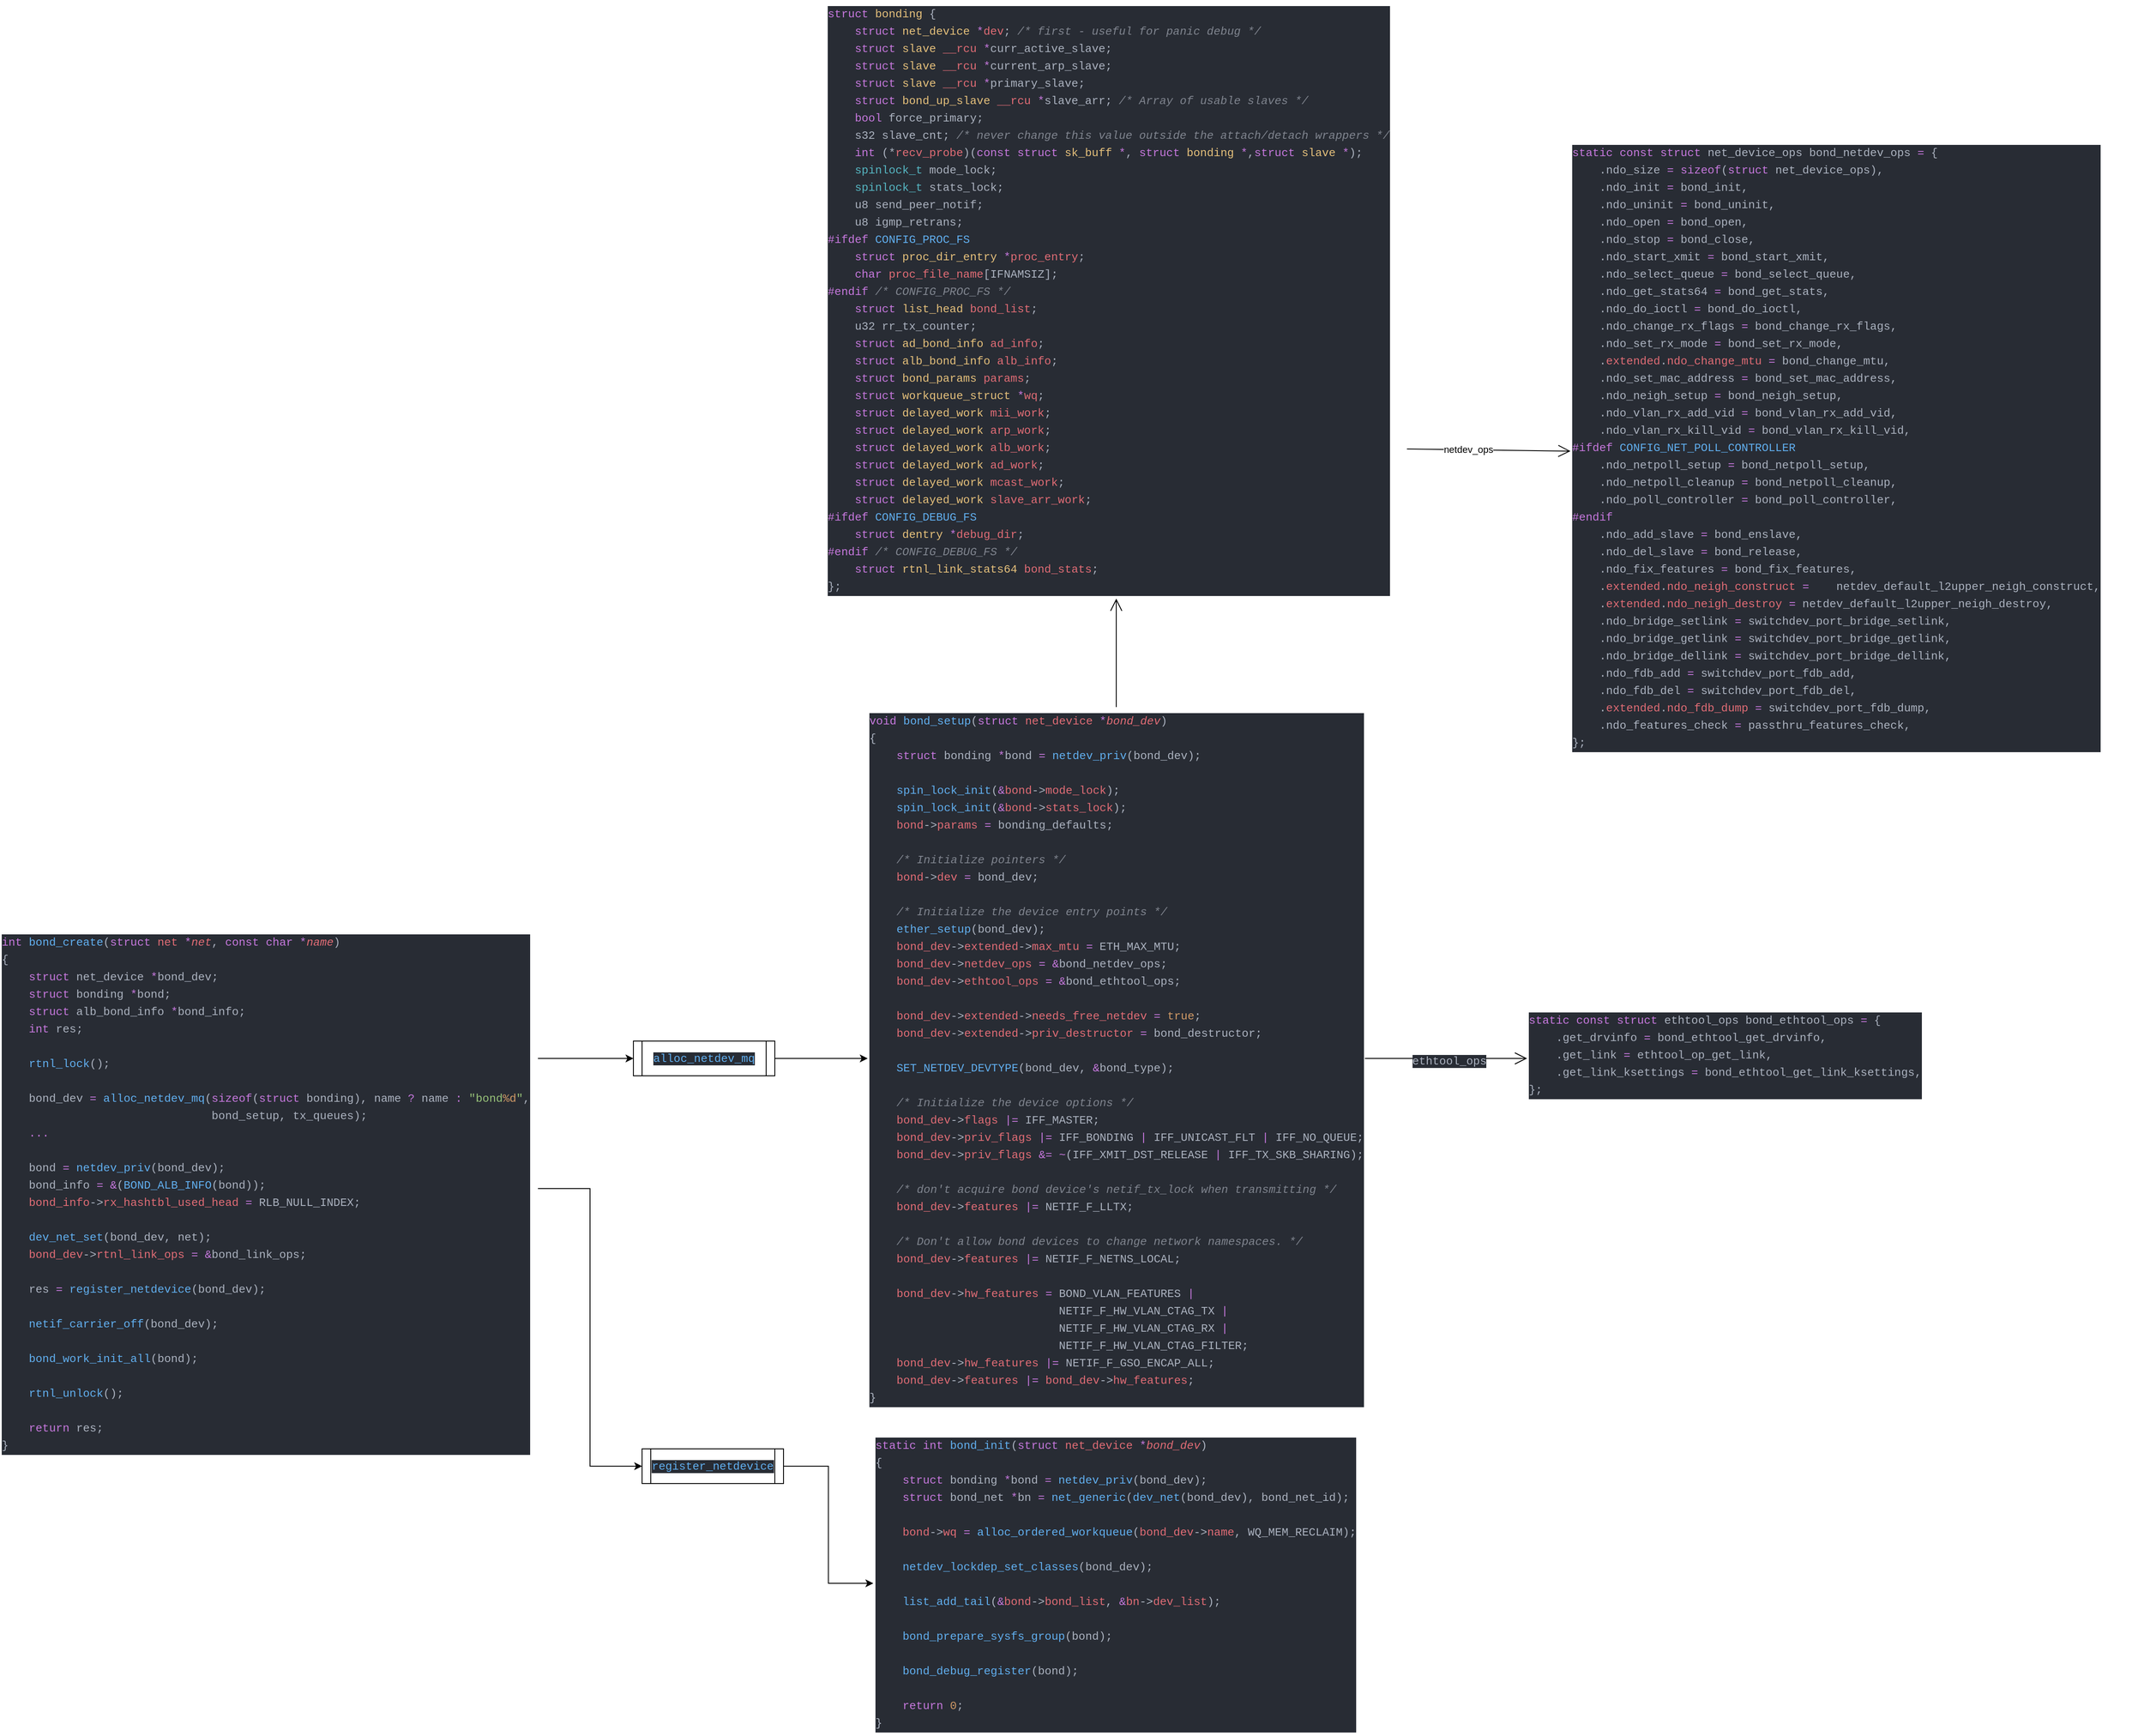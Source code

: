 <mxfile version="13.1.3">
    <diagram id="6hGFLwfOUW9BJ-s0fimq" name="Page-1">
        <mxGraphModel dx="1198" dy="1954" grid="1" gridSize="10" guides="1" tooltips="1" connect="1" arrows="1" fold="1" page="1" pageScale="1" pageWidth="827" pageHeight="1169" math="0" shadow="0">
            <root>
                <mxCell id="0"/>
                <mxCell id="1" parent="0"/>
                <mxCell id="6" style="edgeStyle=orthogonalEdgeStyle;rounded=0;orthogonalLoop=1;jettySize=auto;html=1;exitX=1;exitY=0.25;exitDx=0;exitDy=0;entryX=0;entryY=0.5;entryDx=0;entryDy=0;" edge="1" parent="1" source="2" target="5">
                    <mxGeometry relative="1" as="geometry"/>
                </mxCell>
                <mxCell id="2" value="&lt;div style=&quot;color: rgb(171 , 178 , 191) ; background-color: rgb(40 , 44 , 52) ; font-family: &amp;#34;monaco&amp;#34; , &amp;#34;menlo&amp;#34; , &amp;#34;monaco&amp;#34; , &amp;#34;courier new&amp;#34; , monospace ; font-weight: normal ; font-size: 13px ; line-height: 20px&quot;&gt;&lt;div&gt;&lt;span style=&quot;color: #c678dd&quot;&gt;int&lt;/span&gt;&lt;span style=&quot;color: #abb2bf&quot;&gt; &lt;/span&gt;&lt;span style=&quot;color: #61afef&quot;&gt;bond_create&lt;/span&gt;&lt;span style=&quot;color: #abb2bf&quot;&gt;(&lt;/span&gt;&lt;span style=&quot;color: #c678dd&quot;&gt;struct&lt;/span&gt;&lt;span style=&quot;color: #e06c75&quot;&gt; net &lt;/span&gt;&lt;span style=&quot;color: #c678dd&quot;&gt;*&lt;/span&gt;&lt;span style=&quot;color: #e06c75 ; font-style: italic&quot;&gt;net&lt;/span&gt;&lt;span style=&quot;color: #abb2bf&quot;&gt;,&lt;/span&gt;&lt;span style=&quot;color: #e06c75&quot;&gt; &lt;/span&gt;&lt;span style=&quot;color: #c678dd&quot;&gt;const&lt;/span&gt;&lt;span style=&quot;color: #e06c75&quot;&gt; &lt;/span&gt;&lt;span style=&quot;color: #c678dd&quot;&gt;char&lt;/span&gt;&lt;span style=&quot;color: #e06c75&quot;&gt; &lt;/span&gt;&lt;span style=&quot;color: #c678dd&quot;&gt;*&lt;/span&gt;&lt;span style=&quot;color: #e06c75 ; font-style: italic&quot;&gt;name&lt;/span&gt;&lt;span style=&quot;color: #abb2bf&quot;&gt;)&lt;/span&gt;&lt;/div&gt;&lt;div&gt;&lt;span style=&quot;color: #abb2bf&quot;&gt;{&lt;/span&gt;&lt;/div&gt;&lt;div&gt;&lt;span style=&quot;color: #abb2bf&quot;&gt;&lt;/span&gt;&lt;span style=&quot;color: #c678dd&quot;&gt;&amp;nbsp; &amp;nbsp; struct&lt;/span&gt;&lt;span style=&quot;color: #abb2bf&quot;&gt; net_device &lt;/span&gt;&lt;span style=&quot;color: #c678dd&quot;&gt;*&lt;/span&gt;&lt;span style=&quot;color: #abb2bf&quot;&gt;bond_dev;&lt;/span&gt;&lt;/div&gt;&lt;div&gt;&lt;span style=&quot;color: #abb2bf&quot;&gt;&lt;/span&gt;&lt;span style=&quot;color: #c678dd&quot;&gt;&amp;nbsp; &amp;nbsp; struct&lt;/span&gt;&lt;span style=&quot;color: #abb2bf&quot;&gt; bonding &lt;/span&gt;&lt;span style=&quot;color: #c678dd&quot;&gt;*&lt;/span&gt;&lt;span style=&quot;color: #abb2bf&quot;&gt;bond;&lt;/span&gt;&lt;/div&gt;&lt;div&gt;&lt;span style=&quot;color: #abb2bf&quot;&gt;&lt;/span&gt;&lt;span style=&quot;color: #c678dd&quot;&gt;&amp;nbsp; &amp;nbsp; struct&lt;/span&gt;&lt;span style=&quot;color: #abb2bf&quot;&gt; alb_bond_info &lt;/span&gt;&lt;span style=&quot;color: #c678dd&quot;&gt;*&lt;/span&gt;&lt;span style=&quot;color: #abb2bf&quot;&gt;bond_info;&lt;/span&gt;&lt;/div&gt;&lt;div&gt;&lt;span style=&quot;color: #abb2bf&quot;&gt;&lt;/span&gt;&lt;span style=&quot;color: #c678dd&quot;&gt;&amp;nbsp; &amp;nbsp; int&lt;/span&gt;&lt;span style=&quot;color: #abb2bf&quot;&gt; res;&lt;/span&gt;&lt;/div&gt;&lt;br&gt;&lt;div&gt;&lt;span style=&quot;color: #abb2bf&quot;&gt;&lt;/span&gt;&lt;span style=&quot;color: #61afef&quot;&gt;&amp;nbsp; &amp;nbsp; rtnl_lock&lt;/span&gt;&lt;span style=&quot;color: #abb2bf&quot;&gt;();&lt;/span&gt;&lt;/div&gt;&lt;br&gt;&lt;div&gt;&lt;span style=&quot;color: #abb2bf&quot;&gt;&amp;nbsp; &amp;nbsp; bond_dev &lt;/span&gt;&lt;span style=&quot;color: #c678dd&quot;&gt;=&lt;/span&gt;&lt;span style=&quot;color: #abb2bf&quot;&gt; &lt;/span&gt;&lt;span style=&quot;color: #61afef&quot;&gt;alloc_netdev_mq&lt;/span&gt;&lt;span style=&quot;color: #abb2bf&quot;&gt;(&lt;/span&gt;&lt;span style=&quot;color: #c678dd&quot;&gt;sizeof&lt;/span&gt;&lt;span style=&quot;color: #abb2bf&quot;&gt;(&lt;/span&gt;&lt;span style=&quot;color: #c678dd&quot;&gt;struct&lt;/span&gt;&lt;span style=&quot;color: #abb2bf&quot;&gt; bonding),&amp;nbsp;&lt;/span&gt;name &lt;span style=&quot;color: rgb(198 , 120 , 221)&quot;&gt;?&lt;/span&gt; name &lt;span style=&quot;color: rgb(198 , 120 , 221)&quot;&gt;:&lt;/span&gt; &lt;span style=&quot;color: rgb(152 , 195 , 121)&quot;&gt;&quot;bond&lt;/span&gt;&lt;span style=&quot;color: rgb(209 , 154 , 102)&quot;&gt;%d&lt;/span&gt;&lt;span style=&quot;color: rgb(152 , 195 , 121)&quot;&gt;&quot;&lt;/span&gt;,&lt;/div&gt;&lt;div&gt;&lt;span style=&quot;color: #abb2bf&quot;&gt;&amp;nbsp; &amp;nbsp; &amp;nbsp; &amp;nbsp; &amp;nbsp; &amp;nbsp; &amp;nbsp; &amp;nbsp; &amp;nbsp; &amp;nbsp; &amp;nbsp; &amp;nbsp; &amp;nbsp; &amp;nbsp; &amp;nbsp; &amp;nbsp;bond_setup, tx_queues);&lt;/span&gt;&lt;/div&gt;&lt;div&gt;&lt;span style=&quot;color: #abb2bf&quot;&gt;&lt;/span&gt;&lt;span style=&quot;color: #c678dd&quot;&gt;&amp;nbsp; &amp;nbsp; ...&lt;/span&gt;&lt;/div&gt;&lt;div&gt;&lt;span style=&quot;color: #c678dd&quot;&gt;&lt;br&gt;&lt;/span&gt;&lt;/div&gt;&lt;div&gt;&lt;span style=&quot;color: #abb2bf&quot;&gt;&amp;nbsp; &amp;nbsp; bond &lt;/span&gt;&lt;span style=&quot;color: #c678dd&quot;&gt;=&lt;/span&gt;&lt;span style=&quot;color: #abb2bf&quot;&gt; &lt;/span&gt;&lt;span style=&quot;color: #61afef&quot;&gt;netdev_priv&lt;/span&gt;&lt;span style=&quot;color: #abb2bf&quot;&gt;(bond_dev);&lt;/span&gt;&lt;/div&gt;&lt;div&gt;&lt;span style=&quot;color: #abb2bf&quot;&gt;&amp;nbsp; &amp;nbsp; bond_info &lt;/span&gt;&lt;span style=&quot;color: #c678dd&quot;&gt;=&lt;/span&gt;&lt;span style=&quot;color: #abb2bf&quot;&gt; &lt;/span&gt;&lt;span style=&quot;color: #c678dd&quot;&gt;&amp;amp;&lt;/span&gt;&lt;span style=&quot;color: #abb2bf&quot;&gt;(&lt;/span&gt;&lt;span style=&quot;color: #61afef&quot;&gt;BOND_ALB_INFO&lt;/span&gt;&lt;span style=&quot;color: #abb2bf&quot;&gt;(bond));&lt;/span&gt;&lt;/div&gt;&lt;div&gt;&lt;span style=&quot;color: #abb2bf&quot;&gt;&lt;/span&gt;&lt;span style=&quot;color: #e06c75&quot;&gt;&amp;nbsp; &amp;nbsp; bond_info&lt;/span&gt;&lt;span style=&quot;color: #abb2bf&quot;&gt;-&amp;gt;&lt;/span&gt;&lt;span style=&quot;color: #e06c75&quot;&gt;rx_hashtbl_used_head&lt;/span&gt;&lt;span style=&quot;color: #abb2bf&quot;&gt; &lt;/span&gt;&lt;span style=&quot;color: #c678dd&quot;&gt;=&lt;/span&gt;&lt;span style=&quot;color: #abb2bf&quot;&gt; RLB_NULL_INDEX;&lt;/span&gt;&lt;/div&gt;&lt;br&gt;&lt;div&gt;&lt;span style=&quot;color: #abb2bf&quot;&gt;&lt;/span&gt;&lt;span style=&quot;color: #61afef&quot;&gt;&amp;nbsp; &amp;nbsp; dev_net_set&lt;/span&gt;&lt;span style=&quot;color: #abb2bf&quot;&gt;(bond_dev, net);&lt;/span&gt;&lt;/div&gt;&lt;div&gt;&lt;span style=&quot;color: #abb2bf&quot;&gt;&lt;/span&gt;&lt;span style=&quot;color: #e06c75&quot;&gt;&amp;nbsp; &amp;nbsp; bond_dev&lt;/span&gt;&lt;span style=&quot;color: #abb2bf&quot;&gt;-&amp;gt;&lt;/span&gt;&lt;span style=&quot;color: #e06c75&quot;&gt;rtnl_link_ops&lt;/span&gt;&lt;span style=&quot;color: #abb2bf&quot;&gt; &lt;/span&gt;&lt;span style=&quot;color: #c678dd&quot;&gt;=&lt;/span&gt;&lt;span style=&quot;color: #abb2bf&quot;&gt; &lt;/span&gt;&lt;span style=&quot;color: #c678dd&quot;&gt;&amp;amp;&lt;/span&gt;&lt;span style=&quot;color: #abb2bf&quot;&gt;bond_link_ops;&lt;/span&gt;&lt;/div&gt;&lt;br&gt;&lt;div&gt;&lt;span style=&quot;color: #abb2bf&quot;&gt;&amp;nbsp; &amp;nbsp; res &lt;/span&gt;&lt;span style=&quot;color: #c678dd&quot;&gt;=&lt;/span&gt;&lt;span style=&quot;color: #abb2bf&quot;&gt; &lt;/span&gt;&lt;span style=&quot;color: #61afef&quot;&gt;register_netdevice&lt;/span&gt;&lt;span style=&quot;color: #abb2bf&quot;&gt;(bond_dev);&lt;/span&gt;&lt;/div&gt;&lt;br&gt;&lt;div&gt;&lt;span style=&quot;color: #abb2bf&quot;&gt;&lt;/span&gt;&lt;span style=&quot;color: #61afef&quot;&gt;&amp;nbsp; &amp;nbsp; netif_carrier_off&lt;/span&gt;&lt;span style=&quot;color: #abb2bf&quot;&gt;(bond_dev);&lt;/span&gt;&lt;/div&gt;&lt;br&gt;&lt;div&gt;&lt;span style=&quot;color: #abb2bf&quot;&gt;&lt;/span&gt;&lt;span style=&quot;color: #61afef&quot;&gt;&amp;nbsp; &amp;nbsp; bond_work_init_all&lt;/span&gt;&lt;span style=&quot;color: #abb2bf&quot;&gt;(bond);&lt;/span&gt;&lt;/div&gt;&lt;br&gt;&lt;div&gt;&lt;span style=&quot;color: #abb2bf&quot;&gt;&lt;/span&gt;&lt;span style=&quot;color: #61afef&quot;&gt;&amp;nbsp; &amp;nbsp; rtnl_unlock&lt;/span&gt;&lt;span style=&quot;color: #abb2bf&quot;&gt;();&lt;/span&gt;&lt;/div&gt;&lt;div&gt;&lt;span style=&quot;color: #abb2bf&quot;&gt;&lt;/span&gt;&lt;span style=&quot;color: #c678dd&quot;&gt;&amp;nbsp; &amp;nbsp;&amp;nbsp;&lt;/span&gt;&lt;/div&gt;&lt;div&gt;&lt;span style=&quot;color: #abb2bf&quot;&gt;&lt;/span&gt;&lt;span style=&quot;color: #c678dd&quot;&gt;&amp;nbsp; &amp;nbsp; return&lt;/span&gt;&lt;span style=&quot;color: #abb2bf&quot;&gt; res;&lt;/span&gt;&lt;/div&gt;&lt;div&gt;&lt;span style=&quot;color: #abb2bf&quot;&gt;}&lt;/span&gt;&lt;/div&gt;&lt;/div&gt;" style="text;whiteSpace=wrap;html=1;" vertex="1" parent="1">
                    <mxGeometry x="40" y="60" width="620" height="600" as="geometry"/>
                </mxCell>
                <mxCell id="3" value="&lt;div style=&quot;color: rgb(171 , 178 , 191) ; background-color: rgb(40 , 44 , 52) ; font-family: &amp;#34;monaco&amp;#34; , &amp;#34;menlo&amp;#34; , &amp;#34;monaco&amp;#34; , &amp;#34;courier new&amp;#34; , monospace ; font-weight: normal ; font-size: 13px ; line-height: 20px&quot;&gt;&lt;div&gt;&lt;span style=&quot;color: #c678dd&quot;&gt;void&lt;/span&gt;&lt;span style=&quot;color: #abb2bf&quot;&gt; &lt;/span&gt;&lt;span style=&quot;color: #61afef&quot;&gt;bond_setup&lt;/span&gt;&lt;span style=&quot;color: #abb2bf&quot;&gt;(&lt;/span&gt;&lt;span style=&quot;color: #c678dd&quot;&gt;struct&lt;/span&gt;&lt;span style=&quot;color: #e06c75&quot;&gt; net_device &lt;/span&gt;&lt;span style=&quot;color: #c678dd&quot;&gt;*&lt;/span&gt;&lt;span style=&quot;color: #e06c75 ; font-style: italic&quot;&gt;bond_dev&lt;/span&gt;&lt;span style=&quot;color: #abb2bf&quot;&gt;)&lt;/span&gt;&lt;/div&gt;&lt;div&gt;&lt;span style=&quot;color: #abb2bf&quot;&gt;{&lt;/span&gt;&lt;/div&gt;&lt;div&gt;&lt;span style=&quot;color: #abb2bf&quot;&gt;&lt;/span&gt;&lt;span style=&quot;color: #c678dd&quot;&gt;&amp;nbsp; &amp;nbsp; struct&lt;/span&gt;&lt;span style=&quot;color: #abb2bf&quot;&gt; bonding &lt;/span&gt;&lt;span style=&quot;color: #c678dd&quot;&gt;*&lt;/span&gt;&lt;span style=&quot;color: #abb2bf&quot;&gt;bond &lt;/span&gt;&lt;span style=&quot;color: #c678dd&quot;&gt;=&lt;/span&gt;&lt;span style=&quot;color: #abb2bf&quot;&gt; &lt;/span&gt;&lt;span style=&quot;color: #61afef&quot;&gt;netdev_priv&lt;/span&gt;&lt;span style=&quot;color: #abb2bf&quot;&gt;(bond_dev);&lt;/span&gt;&lt;/div&gt;&lt;br&gt;&lt;div&gt;&lt;span style=&quot;color: #abb2bf&quot;&gt;&lt;/span&gt;&lt;span style=&quot;color: #61afef&quot;&gt;&amp;nbsp; &amp;nbsp; spin_lock_init&lt;/span&gt;&lt;span style=&quot;color: #abb2bf&quot;&gt;(&lt;/span&gt;&lt;span style=&quot;color: #c678dd&quot;&gt;&amp;amp;&lt;/span&gt;&lt;span style=&quot;color: #e06c75&quot;&gt;bond&lt;/span&gt;&lt;span style=&quot;color: #abb2bf&quot;&gt;-&amp;gt;&lt;/span&gt;&lt;span style=&quot;color: #e06c75&quot;&gt;mode_lock&lt;/span&gt;&lt;span style=&quot;color: #abb2bf&quot;&gt;);&lt;/span&gt;&lt;/div&gt;&lt;div&gt;&lt;span style=&quot;color: #abb2bf&quot;&gt;&lt;/span&gt;&lt;span style=&quot;color: #61afef&quot;&gt;&amp;nbsp; &amp;nbsp; spin_lock_init&lt;/span&gt;&lt;span style=&quot;color: #abb2bf&quot;&gt;(&lt;/span&gt;&lt;span style=&quot;color: #c678dd&quot;&gt;&amp;amp;&lt;/span&gt;&lt;span style=&quot;color: #e06c75&quot;&gt;bond&lt;/span&gt;&lt;span style=&quot;color: #abb2bf&quot;&gt;-&amp;gt;&lt;/span&gt;&lt;span style=&quot;color: #e06c75&quot;&gt;stats_lock&lt;/span&gt;&lt;span style=&quot;color: #abb2bf&quot;&gt;);&lt;/span&gt;&lt;/div&gt;&lt;div&gt;&lt;span style=&quot;color: #abb2bf&quot;&gt;&lt;/span&gt;&lt;span style=&quot;color: #e06c75&quot;&gt;&amp;nbsp; &amp;nbsp; bond&lt;/span&gt;&lt;span style=&quot;color: #abb2bf&quot;&gt;-&amp;gt;&lt;/span&gt;&lt;span style=&quot;color: #e06c75&quot;&gt;params&lt;/span&gt;&lt;span style=&quot;color: #abb2bf&quot;&gt; &lt;/span&gt;&lt;span style=&quot;color: #c678dd&quot;&gt;=&lt;/span&gt;&lt;span style=&quot;color: #abb2bf&quot;&gt; bonding_defaults;&lt;/span&gt;&lt;/div&gt;&lt;br&gt;&lt;div&gt;&lt;span style=&quot;color: #abb2bf&quot;&gt;&lt;/span&gt;&lt;span style=&quot;color: #7f848e ; font-style: italic&quot;&gt;&amp;nbsp; &amp;nbsp; /* Initialize pointers */&lt;/span&gt;&lt;/div&gt;&lt;div&gt;&lt;span style=&quot;color: #abb2bf&quot;&gt;&lt;/span&gt;&lt;span style=&quot;color: #e06c75&quot;&gt;&amp;nbsp; &amp;nbsp; bond&lt;/span&gt;&lt;span style=&quot;color: #abb2bf&quot;&gt;-&amp;gt;&lt;/span&gt;&lt;span style=&quot;color: #e06c75&quot;&gt;dev&lt;/span&gt;&lt;span style=&quot;color: #abb2bf&quot;&gt; &lt;/span&gt;&lt;span style=&quot;color: #c678dd&quot;&gt;=&lt;/span&gt;&lt;span style=&quot;color: #abb2bf&quot;&gt; bond_dev;&lt;/span&gt;&lt;/div&gt;&lt;br&gt;&lt;div&gt;&lt;span style=&quot;color: #abb2bf&quot;&gt;&lt;/span&gt;&lt;span style=&quot;color: #7f848e ; font-style: italic&quot;&gt;&amp;nbsp; &amp;nbsp; /* Initialize the device entry points */&lt;/span&gt;&lt;/div&gt;&lt;div&gt;&lt;span style=&quot;color: #abb2bf&quot;&gt;&lt;/span&gt;&lt;span style=&quot;color: #61afef&quot;&gt;&amp;nbsp; &amp;nbsp; ether_setup&lt;/span&gt;&lt;span style=&quot;color: #abb2bf&quot;&gt;(bond_dev);&lt;/span&gt;&lt;/div&gt;&lt;div&gt;&lt;span style=&quot;color: #abb2bf&quot;&gt;&lt;/span&gt;&lt;span style=&quot;color: #e06c75&quot;&gt;&amp;nbsp; &amp;nbsp; bond_dev&lt;/span&gt;&lt;span style=&quot;color: #abb2bf&quot;&gt;-&amp;gt;&lt;/span&gt;&lt;span style=&quot;color: #e06c75&quot;&gt;extended&lt;/span&gt;&lt;span style=&quot;color: #abb2bf&quot;&gt;-&amp;gt;&lt;/span&gt;&lt;span style=&quot;color: #e06c75&quot;&gt;max_mtu&lt;/span&gt;&lt;span style=&quot;color: #abb2bf&quot;&gt; &lt;/span&gt;&lt;span style=&quot;color: #c678dd&quot;&gt;=&lt;/span&gt;&lt;span style=&quot;color: #abb2bf&quot;&gt; ETH_MAX_MTU;&lt;/span&gt;&lt;/div&gt;&lt;div&gt;&lt;span style=&quot;color: #abb2bf&quot;&gt;&lt;/span&gt;&lt;span style=&quot;color: #e06c75&quot;&gt;&amp;nbsp; &amp;nbsp; bond_dev&lt;/span&gt;&lt;span style=&quot;color: #abb2bf&quot;&gt;-&amp;gt;&lt;/span&gt;&lt;span style=&quot;color: #e06c75&quot;&gt;netdev_ops&lt;/span&gt;&lt;span style=&quot;color: #abb2bf&quot;&gt; &lt;/span&gt;&lt;span style=&quot;color: #c678dd&quot;&gt;=&lt;/span&gt;&lt;span style=&quot;color: #abb2bf&quot;&gt; &lt;/span&gt;&lt;span style=&quot;color: #c678dd&quot;&gt;&amp;amp;&lt;/span&gt;&lt;span style=&quot;color: #abb2bf&quot;&gt;bond_netdev_ops;&lt;/span&gt;&lt;/div&gt;&lt;div&gt;&lt;span style=&quot;color: #abb2bf&quot;&gt;&lt;/span&gt;&lt;span style=&quot;color: #e06c75&quot;&gt;&amp;nbsp; &amp;nbsp; bond_dev&lt;/span&gt;&lt;span style=&quot;color: #abb2bf&quot;&gt;-&amp;gt;&lt;/span&gt;&lt;span style=&quot;color: #e06c75&quot;&gt;ethtool_ops&lt;/span&gt;&lt;span style=&quot;color: #abb2bf&quot;&gt; &lt;/span&gt;&lt;span style=&quot;color: #c678dd&quot;&gt;=&lt;/span&gt;&lt;span style=&quot;color: #abb2bf&quot;&gt; &lt;/span&gt;&lt;span style=&quot;color: #c678dd&quot;&gt;&amp;amp;&lt;/span&gt;&lt;span style=&quot;color: #abb2bf&quot;&gt;bond_ethtool_ops;&lt;/span&gt;&lt;/div&gt;&lt;br&gt;&lt;div&gt;&lt;span style=&quot;color: #abb2bf&quot;&gt;&lt;/span&gt;&lt;span style=&quot;color: #e06c75&quot;&gt;&amp;nbsp; &amp;nbsp; bond_dev&lt;/span&gt;&lt;span style=&quot;color: #abb2bf&quot;&gt;-&amp;gt;&lt;/span&gt;&lt;span style=&quot;color: #e06c75&quot;&gt;extended&lt;/span&gt;&lt;span style=&quot;color: #abb2bf&quot;&gt;-&amp;gt;&lt;/span&gt;&lt;span style=&quot;color: #e06c75&quot;&gt;needs_free_netdev&lt;/span&gt;&lt;span style=&quot;color: #abb2bf&quot;&gt; &lt;/span&gt;&lt;span style=&quot;color: #c678dd&quot;&gt;=&lt;/span&gt;&lt;span style=&quot;color: #abb2bf&quot;&gt; &lt;/span&gt;&lt;span style=&quot;color: #d19a66&quot;&gt;true&lt;/span&gt;&lt;span style=&quot;color: #abb2bf&quot;&gt;;&lt;/span&gt;&lt;/div&gt;&lt;div&gt;&lt;span style=&quot;color: #abb2bf&quot;&gt;&lt;/span&gt;&lt;span style=&quot;color: #e06c75&quot;&gt;&amp;nbsp; &amp;nbsp; bond_dev&lt;/span&gt;&lt;span style=&quot;color: #abb2bf&quot;&gt;-&amp;gt;&lt;/span&gt;&lt;span style=&quot;color: #e06c75&quot;&gt;extended&lt;/span&gt;&lt;span style=&quot;color: #abb2bf&quot;&gt;-&amp;gt;&lt;/span&gt;&lt;span style=&quot;color: #e06c75&quot;&gt;priv_destructor&lt;/span&gt;&lt;span style=&quot;color: #abb2bf&quot;&gt; &lt;/span&gt;&lt;span style=&quot;color: #c678dd&quot;&gt;=&lt;/span&gt;&lt;span style=&quot;color: #abb2bf&quot;&gt; bond_destructor;&lt;/span&gt;&lt;/div&gt;&lt;br&gt;&lt;div&gt;&lt;span style=&quot;color: #abb2bf&quot;&gt;&lt;/span&gt;&lt;span style=&quot;color: #61afef&quot;&gt;&amp;nbsp; &amp;nbsp; SET_NETDEV_DEVTYPE&lt;/span&gt;&lt;span style=&quot;color: #abb2bf&quot;&gt;(bond_dev, &lt;/span&gt;&lt;span style=&quot;color: #c678dd&quot;&gt;&amp;amp;&lt;/span&gt;&lt;span style=&quot;color: #abb2bf&quot;&gt;bond_type);&lt;/span&gt;&lt;/div&gt;&lt;br&gt;&lt;div&gt;&lt;span style=&quot;color: #abb2bf&quot;&gt;&lt;/span&gt;&lt;span style=&quot;color: #7f848e ; font-style: italic&quot;&gt;&amp;nbsp; &amp;nbsp; /* Initialize the device options */&lt;/span&gt;&lt;/div&gt;&lt;div&gt;&lt;span style=&quot;color: #abb2bf&quot;&gt;&lt;/span&gt;&lt;span style=&quot;color: #e06c75&quot;&gt;&amp;nbsp; &amp;nbsp; bond_dev&lt;/span&gt;&lt;span style=&quot;color: #abb2bf&quot;&gt;-&amp;gt;&lt;/span&gt;&lt;span style=&quot;color: #e06c75&quot;&gt;flags&lt;/span&gt;&lt;span style=&quot;color: #abb2bf&quot;&gt; &lt;/span&gt;&lt;span style=&quot;color: #c678dd&quot;&gt;|=&lt;/span&gt;&lt;span style=&quot;color: #abb2bf&quot;&gt; IFF_MASTER;&lt;/span&gt;&lt;/div&gt;&lt;div&gt;&lt;span style=&quot;color: #abb2bf&quot;&gt;&lt;/span&gt;&lt;span style=&quot;color: #e06c75&quot;&gt;&amp;nbsp; &amp;nbsp; bond_dev&lt;/span&gt;&lt;span style=&quot;color: #abb2bf&quot;&gt;-&amp;gt;&lt;/span&gt;&lt;span style=&quot;color: #e06c75&quot;&gt;priv_flags&lt;/span&gt;&lt;span style=&quot;color: #abb2bf&quot;&gt; &lt;/span&gt;&lt;span style=&quot;color: #c678dd&quot;&gt;|=&lt;/span&gt;&lt;span style=&quot;color: #abb2bf&quot;&gt; IFF_BONDING &lt;/span&gt;&lt;span style=&quot;color: #c678dd&quot;&gt;|&lt;/span&gt;&lt;span style=&quot;color: #abb2bf&quot;&gt; IFF_UNICAST_FLT &lt;/span&gt;&lt;span style=&quot;color: #c678dd&quot;&gt;|&lt;/span&gt;&lt;span style=&quot;color: #abb2bf&quot;&gt; IFF_NO_QUEUE;&lt;/span&gt;&lt;/div&gt;&lt;div&gt;&lt;span style=&quot;color: #abb2bf&quot;&gt;&lt;/span&gt;&lt;span style=&quot;color: #e06c75&quot;&gt;&amp;nbsp; &amp;nbsp; bond_dev&lt;/span&gt;&lt;span style=&quot;color: #abb2bf&quot;&gt;-&amp;gt;&lt;/span&gt;&lt;span style=&quot;color: #e06c75&quot;&gt;priv_flags&lt;/span&gt;&lt;span style=&quot;color: #abb2bf&quot;&gt; &lt;/span&gt;&lt;span style=&quot;color: #c678dd&quot;&gt;&amp;amp;=&lt;/span&gt;&lt;span style=&quot;color: #abb2bf&quot;&gt; &lt;/span&gt;&lt;span style=&quot;color: #c678dd&quot;&gt;~&lt;/span&gt;&lt;span style=&quot;color: #abb2bf&quot;&gt;(IFF_XMIT_DST_RELEASE &lt;/span&gt;&lt;span style=&quot;color: #c678dd&quot;&gt;|&lt;/span&gt;&lt;span style=&quot;color: #abb2bf&quot;&gt; IFF_TX_SKB_SHARING);&lt;/span&gt;&lt;/div&gt;&lt;br&gt;&lt;div&gt;&lt;span style=&quot;color: #abb2bf&quot;&gt;&lt;/span&gt;&lt;span style=&quot;color: #7f848e ; font-style: italic&quot;&gt;&amp;nbsp; &amp;nbsp; /* don't acquire bond device's netif_tx_lock when transmitting */&lt;/span&gt;&lt;/div&gt;&lt;div&gt;&lt;span style=&quot;color: #abb2bf&quot;&gt;&lt;/span&gt;&lt;span style=&quot;color: #e06c75&quot;&gt;&amp;nbsp; &amp;nbsp; bond_dev&lt;/span&gt;&lt;span style=&quot;color: #abb2bf&quot;&gt;-&amp;gt;&lt;/span&gt;&lt;span style=&quot;color: #e06c75&quot;&gt;features&lt;/span&gt;&lt;span style=&quot;color: #abb2bf&quot;&gt; &lt;/span&gt;&lt;span style=&quot;color: #c678dd&quot;&gt;|=&lt;/span&gt;&lt;span style=&quot;color: #abb2bf&quot;&gt; NETIF_F_LLTX;&lt;/span&gt;&lt;/div&gt;&lt;br&gt;&lt;div&gt;&lt;span style=&quot;color: rgb(127 , 132 , 142) ; font-style: italic&quot;&gt;&amp;nbsp; &amp;nbsp; /* Don't allow bond devices to change network namespaces. */&lt;/span&gt;&lt;br&gt;&lt;/div&gt;&lt;div&gt;&lt;span style=&quot;color: #abb2bf&quot;&gt;&lt;/span&gt;&lt;span style=&quot;color: #e06c75&quot;&gt;&amp;nbsp; &amp;nbsp; bond_dev&lt;/span&gt;&lt;span style=&quot;color: #abb2bf&quot;&gt;-&amp;gt;&lt;/span&gt;&lt;span style=&quot;color: #e06c75&quot;&gt;features&lt;/span&gt;&lt;span style=&quot;color: #abb2bf&quot;&gt; &lt;/span&gt;&lt;span style=&quot;color: #c678dd&quot;&gt;|=&lt;/span&gt;&lt;span style=&quot;color: #abb2bf&quot;&gt; NETIF_F_NETNS_LOCAL;&lt;/span&gt;&lt;/div&gt;&lt;br&gt;&lt;div&gt;&lt;span style=&quot;color: #abb2bf&quot;&gt;&lt;/span&gt;&lt;span style=&quot;color: #e06c75&quot;&gt;&amp;nbsp; &amp;nbsp; bond_dev&lt;/span&gt;&lt;span style=&quot;color: #abb2bf&quot;&gt;-&amp;gt;&lt;/span&gt;&lt;span style=&quot;color: #e06c75&quot;&gt;hw_features&lt;/span&gt;&lt;span style=&quot;color: #abb2bf&quot;&gt; &lt;/span&gt;&lt;span style=&quot;color: #c678dd&quot;&gt;=&lt;/span&gt;&lt;span style=&quot;color: #abb2bf&quot;&gt; BOND_VLAN_FEATURES &lt;/span&gt;&lt;span style=&quot;color: #c678dd&quot;&gt;|&lt;/span&gt;&lt;/div&gt;&lt;div&gt;&lt;span style=&quot;color: #abb2bf&quot;&gt;&amp;nbsp; &amp;nbsp; &amp;nbsp; &amp;nbsp; &amp;nbsp; &amp;nbsp; &amp;nbsp; &amp;nbsp; &amp;nbsp; &amp;nbsp; &amp;nbsp; &amp;nbsp; &amp;nbsp; &amp;nbsp; NETIF_F_HW_VLAN_CTAG_TX &lt;/span&gt;&lt;span style=&quot;color: #c678dd&quot;&gt;|&lt;/span&gt;&lt;/div&gt;&lt;div&gt;&lt;span style=&quot;color: #abb2bf&quot;&gt;&amp;nbsp; &amp;nbsp; &amp;nbsp; &amp;nbsp; &amp;nbsp; &amp;nbsp; &amp;nbsp; &amp;nbsp; &amp;nbsp; &amp;nbsp; &amp;nbsp; &amp;nbsp; &amp;nbsp; &amp;nbsp; NETIF_F_HW_VLAN_CTAG_RX &lt;/span&gt;&lt;span style=&quot;color: #c678dd&quot;&gt;|&lt;/span&gt;&lt;/div&gt;&lt;div&gt;&lt;span style=&quot;color: #abb2bf&quot;&gt;&amp;nbsp; &amp;nbsp; &amp;nbsp; &amp;nbsp; &amp;nbsp; &amp;nbsp; &amp;nbsp; &amp;nbsp; &amp;nbsp; &amp;nbsp; &amp;nbsp; &amp;nbsp; &amp;nbsp; &amp;nbsp; NETIF_F_HW_VLAN_CTAG_FILTER;&lt;/span&gt;&lt;/div&gt;&lt;div&gt;&lt;span style=&quot;color: #abb2bf&quot;&gt;&lt;/span&gt;&lt;span style=&quot;color: #e06c75&quot;&gt;&amp;nbsp; &amp;nbsp; bond_dev&lt;/span&gt;&lt;span style=&quot;color: #abb2bf&quot;&gt;-&amp;gt;&lt;/span&gt;&lt;span style=&quot;color: #e06c75&quot;&gt;hw_features&lt;/span&gt;&lt;span style=&quot;color: #abb2bf&quot;&gt; &lt;/span&gt;&lt;span style=&quot;color: #c678dd&quot;&gt;|=&lt;/span&gt;&lt;span style=&quot;color: #abb2bf&quot;&gt; NETIF_F_GSO_ENCAP_ALL;&lt;/span&gt;&lt;/div&gt;&lt;div&gt;&lt;span style=&quot;color: #abb2bf&quot;&gt;&lt;/span&gt;&lt;span style=&quot;color: #e06c75&quot;&gt;&amp;nbsp; &amp;nbsp; bond_dev&lt;/span&gt;&lt;span style=&quot;color: #abb2bf&quot;&gt;-&amp;gt;&lt;/span&gt;&lt;span style=&quot;color: #e06c75&quot;&gt;features&lt;/span&gt;&lt;span style=&quot;color: #abb2bf&quot;&gt; &lt;/span&gt;&lt;span style=&quot;color: #c678dd&quot;&gt;|=&lt;/span&gt;&lt;span style=&quot;color: #abb2bf&quot;&gt; &lt;/span&gt;&lt;span style=&quot;color: #e06c75&quot;&gt;bond_dev&lt;/span&gt;&lt;span style=&quot;color: #abb2bf&quot;&gt;-&amp;gt;&lt;/span&gt;&lt;span style=&quot;color: #e06c75&quot;&gt;hw_features&lt;/span&gt;&lt;span style=&quot;color: #abb2bf&quot;&gt;;&lt;/span&gt;&lt;/div&gt;&lt;div&gt;&lt;span style=&quot;color: #abb2bf&quot;&gt;}&lt;/span&gt;&lt;/div&gt;&lt;/div&gt;" style="text;whiteSpace=wrap;html=1;" vertex="1" parent="1">
                    <mxGeometry x="1040" y="-195" width="573" height="810" as="geometry"/>
                </mxCell>
                <mxCell id="4" value="&lt;div style=&quot;color: rgb(171 , 178 , 191) ; background-color: rgb(40 , 44 , 52) ; font-family: &amp;#34;monaco&amp;#34; , &amp;#34;menlo&amp;#34; , &amp;#34;monaco&amp;#34; , &amp;#34;courier new&amp;#34; , monospace ; font-weight: normal ; font-size: 13px ; line-height: 20px&quot;&gt;&lt;br&gt;&lt;/div&gt;" style="text;whiteSpace=wrap;html=1;" vertex="1" parent="1">
                    <mxGeometry x="710" width="140" height="40" as="geometry"/>
                </mxCell>
                <mxCell id="7" style="edgeStyle=orthogonalEdgeStyle;rounded=0;orthogonalLoop=1;jettySize=auto;html=1;exitX=1;exitY=0.5;exitDx=0;exitDy=0;" edge="1" parent="1" source="5" target="3">
                    <mxGeometry relative="1" as="geometry"/>
                </mxCell>
                <mxCell id="5" value="&lt;span style=&quot;color: rgb(97 , 175 , 239) ; font-family: &amp;#34;monaco&amp;#34; , &amp;#34;menlo&amp;#34; , &amp;#34;monaco&amp;#34; , &amp;#34;courier new&amp;#34; , monospace ; font-size: 13px ; text-align: left ; background-color: rgb(40 , 44 , 52)&quot;&gt;alloc_netdev_mq&lt;/span&gt;" style="shape=process;whiteSpace=wrap;html=1;backgroundOutline=1;size=0.061;" vertex="1" parent="1">
                    <mxGeometry x="770" y="190" width="163" height="40" as="geometry"/>
                </mxCell>
                <mxCell id="8" value="&lt;div style=&quot;color: rgb(171 , 178 , 191) ; background-color: rgb(40 , 44 , 52) ; font-family: &amp;#34;monaco&amp;#34; , &amp;#34;menlo&amp;#34; , &amp;#34;monaco&amp;#34; , &amp;#34;courier new&amp;#34; , monospace ; font-weight: normal ; font-size: 13px ; line-height: 20px&quot;&gt;&lt;div&gt;&lt;span style=&quot;color: #c678dd&quot;&gt;static&lt;/span&gt;&lt;span style=&quot;color: #abb2bf&quot;&gt; &lt;/span&gt;&lt;span style=&quot;color: #c678dd&quot;&gt;const&lt;/span&gt;&lt;span style=&quot;color: #abb2bf&quot;&gt; &lt;/span&gt;&lt;span style=&quot;color: #c678dd&quot;&gt;struct&lt;/span&gt;&lt;span style=&quot;color: #abb2bf&quot;&gt; net_device_ops bond_netdev_ops &lt;/span&gt;&lt;span style=&quot;color: #c678dd&quot;&gt;=&lt;/span&gt;&lt;span style=&quot;color: #abb2bf&quot;&gt; {&lt;/span&gt;&lt;/div&gt;&lt;div&gt;&lt;span style=&quot;color: #abb2bf&quot;&gt;&amp;nbsp; &amp;nbsp; .ndo_size       &lt;/span&gt;&lt;span style=&quot;color: #c678dd&quot;&gt;=&lt;/span&gt;&lt;span style=&quot;color: #abb2bf&quot;&gt; &lt;/span&gt;&lt;span style=&quot;color: #c678dd&quot;&gt;sizeof&lt;/span&gt;&lt;span style=&quot;color: #abb2bf&quot;&gt;(&lt;/span&gt;&lt;span style=&quot;color: #c678dd&quot;&gt;struct&lt;/span&gt;&lt;span style=&quot;color: #abb2bf&quot;&gt; net_device_ops),&lt;/span&gt;&lt;/div&gt;&lt;div&gt;&lt;span style=&quot;color: #abb2bf&quot;&gt;&amp;nbsp; &amp;nbsp; .ndo_init       &lt;/span&gt;&lt;span style=&quot;color: #c678dd&quot;&gt;=&lt;/span&gt;&lt;span style=&quot;color: #abb2bf&quot;&gt; bond_init,&lt;/span&gt;&lt;/div&gt;&lt;div&gt;&lt;span style=&quot;color: #abb2bf&quot;&gt;&amp;nbsp; &amp;nbsp; .ndo_uninit     &lt;/span&gt;&lt;span style=&quot;color: #c678dd&quot;&gt;=&lt;/span&gt;&lt;span style=&quot;color: #abb2bf&quot;&gt; bond_uninit,&lt;/span&gt;&lt;/div&gt;&lt;div&gt;&lt;span style=&quot;color: #abb2bf&quot;&gt;&amp;nbsp; &amp;nbsp; .ndo_open       &lt;/span&gt;&lt;span style=&quot;color: #c678dd&quot;&gt;=&lt;/span&gt;&lt;span style=&quot;color: #abb2bf&quot;&gt; bond_open,&lt;/span&gt;&lt;/div&gt;&lt;div&gt;&lt;span style=&quot;color: #abb2bf&quot;&gt;&amp;nbsp; &amp;nbsp; .ndo_stop       &lt;/span&gt;&lt;span style=&quot;color: #c678dd&quot;&gt;=&lt;/span&gt;&lt;span style=&quot;color: #abb2bf&quot;&gt; bond_close,&lt;/span&gt;&lt;/div&gt;&lt;div&gt;&lt;span style=&quot;color: #abb2bf&quot;&gt;&amp;nbsp; &amp;nbsp; .ndo_start_xmit     &lt;/span&gt;&lt;span style=&quot;color: #c678dd&quot;&gt;=&lt;/span&gt;&lt;span style=&quot;color: #abb2bf&quot;&gt; bond_start_xmit,&lt;/span&gt;&lt;/div&gt;&lt;div&gt;&lt;span style=&quot;color: #abb2bf&quot;&gt;&amp;nbsp; &amp;nbsp; .ndo_select_queue   &lt;/span&gt;&lt;span style=&quot;color: #c678dd&quot;&gt;=&lt;/span&gt;&lt;span style=&quot;color: #abb2bf&quot;&gt; bond_select_queue,&lt;/span&gt;&lt;/div&gt;&lt;div&gt;&lt;span style=&quot;color: #abb2bf&quot;&gt;&amp;nbsp; &amp;nbsp; .ndo_get_stats64    &lt;/span&gt;&lt;span style=&quot;color: #c678dd&quot;&gt;=&lt;/span&gt;&lt;span style=&quot;color: #abb2bf&quot;&gt; bond_get_stats,&lt;/span&gt;&lt;/div&gt;&lt;div&gt;&lt;span style=&quot;color: #abb2bf&quot;&gt;&amp;nbsp; &amp;nbsp; .ndo_do_ioctl       &lt;/span&gt;&lt;span style=&quot;color: #c678dd&quot;&gt;=&lt;/span&gt;&lt;span style=&quot;color: #abb2bf&quot;&gt; bond_do_ioctl,&lt;/span&gt;&lt;/div&gt;&lt;div&gt;&lt;span style=&quot;color: #abb2bf&quot;&gt;&amp;nbsp; &amp;nbsp; .ndo_change_rx_flags    &lt;/span&gt;&lt;span style=&quot;color: #c678dd&quot;&gt;=&lt;/span&gt;&lt;span style=&quot;color: #abb2bf&quot;&gt; bond_change_rx_flags,&lt;/span&gt;&lt;/div&gt;&lt;div&gt;&lt;span style=&quot;color: #abb2bf&quot;&gt;&amp;nbsp; &amp;nbsp; .ndo_set_rx_mode    &lt;/span&gt;&lt;span style=&quot;color: #c678dd&quot;&gt;=&lt;/span&gt;&lt;span style=&quot;color: #abb2bf&quot;&gt; bond_set_rx_mode,&lt;/span&gt;&lt;/div&gt;&lt;div&gt;&lt;span style=&quot;color: #abb2bf&quot;&gt;&amp;nbsp; &amp;nbsp; .&lt;/span&gt;&lt;span style=&quot;color: #e06c75&quot;&gt;extended&lt;/span&gt;&lt;span style=&quot;color: #abb2bf&quot;&gt;.&lt;/span&gt;&lt;span style=&quot;color: #e06c75&quot;&gt;ndo_change_mtu&lt;/span&gt;&lt;span style=&quot;color: #abb2bf&quot;&gt;    &lt;/span&gt;&lt;span style=&quot;color: #c678dd&quot;&gt;=&lt;/span&gt;&lt;span style=&quot;color: #abb2bf&quot;&gt; bond_change_mtu,&lt;/span&gt;&lt;/div&gt;&lt;div&gt;&lt;span style=&quot;color: #abb2bf&quot;&gt;&amp;nbsp; &amp;nbsp; .ndo_set_mac_address    &lt;/span&gt;&lt;span style=&quot;color: #c678dd&quot;&gt;=&lt;/span&gt;&lt;span style=&quot;color: #abb2bf&quot;&gt; bond_set_mac_address,&lt;/span&gt;&lt;/div&gt;&lt;div&gt;&lt;span style=&quot;color: #abb2bf&quot;&gt;&amp;nbsp; &amp;nbsp; .ndo_neigh_setup    &lt;/span&gt;&lt;span style=&quot;color: #c678dd&quot;&gt;=&lt;/span&gt;&lt;span style=&quot;color: #abb2bf&quot;&gt; bond_neigh_setup,&lt;/span&gt;&lt;/div&gt;&lt;div&gt;&lt;span style=&quot;color: #abb2bf&quot;&gt;&amp;nbsp; &amp;nbsp; .ndo_vlan_rx_add_vid    &lt;/span&gt;&lt;span style=&quot;color: #c678dd&quot;&gt;=&lt;/span&gt;&lt;span style=&quot;color: #abb2bf&quot;&gt; bond_vlan_rx_add_vid,&lt;/span&gt;&lt;/div&gt;&lt;div&gt;&lt;span style=&quot;color: #abb2bf&quot;&gt;&amp;nbsp; &amp;nbsp; .ndo_vlan_rx_kill_vid   &lt;/span&gt;&lt;span style=&quot;color: #c678dd&quot;&gt;=&lt;/span&gt;&lt;span style=&quot;color: #abb2bf&quot;&gt; bond_vlan_rx_kill_vid,&lt;/span&gt;&lt;/div&gt;&lt;div&gt;&lt;span style=&quot;color: #c678dd&quot;&gt;#ifdef&lt;/span&gt;&lt;span style=&quot;color: #abb2bf&quot;&gt; &lt;/span&gt;&lt;span style=&quot;color: #61afef&quot;&gt;CONFIG_NET_POLL_CONTROLLER&lt;/span&gt;&lt;/div&gt;&lt;div&gt;&lt;span style=&quot;color: #abb2bf&quot;&gt;&amp;nbsp; &amp;nbsp; .ndo_netpoll_setup  &lt;/span&gt;&lt;span style=&quot;color: #c678dd&quot;&gt;=&lt;/span&gt;&lt;span style=&quot;color: #abb2bf&quot;&gt; bond_netpoll_setup,&lt;/span&gt;&lt;/div&gt;&lt;div&gt;&lt;span style=&quot;color: #abb2bf&quot;&gt;&amp;nbsp; &amp;nbsp; .ndo_netpoll_cleanup    &lt;/span&gt;&lt;span style=&quot;color: #c678dd&quot;&gt;=&lt;/span&gt;&lt;span style=&quot;color: #abb2bf&quot;&gt; bond_netpoll_cleanup,&lt;/span&gt;&lt;/div&gt;&lt;div&gt;&lt;span style=&quot;color: #abb2bf&quot;&gt;&amp;nbsp; &amp;nbsp; .ndo_poll_controller    &lt;/span&gt;&lt;span style=&quot;color: #c678dd&quot;&gt;=&lt;/span&gt;&lt;span style=&quot;color: #abb2bf&quot;&gt; bond_poll_controller,&lt;/span&gt;&lt;/div&gt;&lt;div&gt;&lt;span style=&quot;color: #c678dd&quot;&gt;#endif&lt;/span&gt;&lt;/div&gt;&lt;div&gt;&lt;span style=&quot;color: #abb2bf&quot;&gt;&amp;nbsp; &amp;nbsp; .ndo_add_slave      &lt;/span&gt;&lt;span style=&quot;color: #c678dd&quot;&gt;=&lt;/span&gt;&lt;span style=&quot;color: #abb2bf&quot;&gt; bond_enslave,&lt;/span&gt;&lt;/div&gt;&lt;div&gt;&lt;span style=&quot;color: #abb2bf&quot;&gt;&amp;nbsp; &amp;nbsp; .ndo_del_slave      &lt;/span&gt;&lt;span style=&quot;color: #c678dd&quot;&gt;=&lt;/span&gt;&lt;span style=&quot;color: #abb2bf&quot;&gt; bond_release,&lt;/span&gt;&lt;/div&gt;&lt;div&gt;&lt;span style=&quot;color: #abb2bf&quot;&gt;&amp;nbsp; &amp;nbsp; .ndo_fix_features   &lt;/span&gt;&lt;span style=&quot;color: #c678dd&quot;&gt;=&lt;/span&gt;&lt;span style=&quot;color: #abb2bf&quot;&gt; bond_fix_features,&lt;/span&gt;&lt;/div&gt;&lt;div&gt;&lt;span style=&quot;color: #abb2bf&quot;&gt;&amp;nbsp; &amp;nbsp; .&lt;/span&gt;&lt;span style=&quot;color: #e06c75&quot;&gt;extended&lt;/span&gt;&lt;span style=&quot;color: #abb2bf&quot;&gt;.&lt;/span&gt;&lt;span style=&quot;color: #e06c75&quot;&gt;ndo_neigh_construct&lt;/span&gt;&lt;span style=&quot;color: #abb2bf&quot;&gt;   &lt;/span&gt;&lt;span style=&quot;color: #c678dd&quot;&gt;=&lt;/span&gt;&lt;span style=&quot;color: #abb2bf&quot;&gt;&amp;nbsp; &amp;nbsp; netdev_default_l2upper_neigh_construct,&lt;/span&gt;&lt;/div&gt;&lt;div&gt;&lt;span style=&quot;color: #abb2bf&quot;&gt;&amp;nbsp; &amp;nbsp; .&lt;/span&gt;&lt;span style=&quot;color: #e06c75&quot;&gt;extended&lt;/span&gt;&lt;span style=&quot;color: #abb2bf&quot;&gt;.&lt;/span&gt;&lt;span style=&quot;color: #e06c75&quot;&gt;ndo_neigh_destroy&lt;/span&gt;&lt;span style=&quot;color: #abb2bf&quot;&gt; &lt;/span&gt;&lt;span style=&quot;color: #c678dd&quot;&gt;=&lt;/span&gt;&lt;span style=&quot;color: #abb2bf&quot;&gt; netdev_default_l2upper_neigh_destroy,&lt;/span&gt;&lt;/div&gt;&lt;div&gt;&lt;span style=&quot;color: #abb2bf&quot;&gt;&amp;nbsp; &amp;nbsp; .ndo_bridge_setlink &lt;/span&gt;&lt;span style=&quot;color: #c678dd&quot;&gt;=&lt;/span&gt;&lt;span style=&quot;color: #abb2bf&quot;&gt; switchdev_port_bridge_setlink,&lt;/span&gt;&lt;/div&gt;&lt;div&gt;&lt;span style=&quot;color: #abb2bf&quot;&gt;&amp;nbsp; &amp;nbsp; .ndo_bridge_getlink &lt;/span&gt;&lt;span style=&quot;color: #c678dd&quot;&gt;=&lt;/span&gt;&lt;span style=&quot;color: #abb2bf&quot;&gt; switchdev_port_bridge_getlink,&lt;/span&gt;&lt;/div&gt;&lt;div&gt;&lt;span style=&quot;color: #abb2bf&quot;&gt;&amp;nbsp; &amp;nbsp; .ndo_bridge_dellink &lt;/span&gt;&lt;span style=&quot;color: #c678dd&quot;&gt;=&lt;/span&gt;&lt;span style=&quot;color: #abb2bf&quot;&gt; switchdev_port_bridge_dellink,&lt;/span&gt;&lt;/div&gt;&lt;div&gt;&lt;span style=&quot;color: #abb2bf&quot;&gt;&amp;nbsp; &amp;nbsp; .ndo_fdb_add        &lt;/span&gt;&lt;span style=&quot;color: #c678dd&quot;&gt;=&lt;/span&gt;&lt;span style=&quot;color: #abb2bf&quot;&gt; switchdev_port_fdb_add,&lt;/span&gt;&lt;/div&gt;&lt;div&gt;&lt;span style=&quot;color: #abb2bf&quot;&gt;&amp;nbsp; &amp;nbsp; .ndo_fdb_del        &lt;/span&gt;&lt;span style=&quot;color: #c678dd&quot;&gt;=&lt;/span&gt;&lt;span style=&quot;color: #abb2bf&quot;&gt; switchdev_port_fdb_del,&lt;/span&gt;&lt;/div&gt;&lt;div&gt;&lt;span style=&quot;color: #abb2bf&quot;&gt;&amp;nbsp; &amp;nbsp; .&lt;/span&gt;&lt;span style=&quot;color: #e06c75&quot;&gt;extended&lt;/span&gt;&lt;span style=&quot;color: #abb2bf&quot;&gt;.&lt;/span&gt;&lt;span style=&quot;color: #e06c75&quot;&gt;ndo_fdb_dump&lt;/span&gt;&lt;span style=&quot;color: #abb2bf&quot;&gt;  &lt;/span&gt;&lt;span style=&quot;color: #c678dd&quot;&gt;=&lt;/span&gt;&lt;span style=&quot;color: #abb2bf&quot;&gt; switchdev_port_fdb_dump,&lt;/span&gt;&lt;/div&gt;&lt;div&gt;&lt;span style=&quot;color: #abb2bf&quot;&gt;&amp;nbsp; &amp;nbsp; .ndo_features_check &lt;/span&gt;&lt;span style=&quot;color: #c678dd&quot;&gt;=&lt;/span&gt;&lt;span style=&quot;color: #abb2bf&quot;&gt; passthru_features_check,&lt;/span&gt;&lt;/div&gt;&lt;div&gt;&lt;span style=&quot;color: #abb2bf&quot;&gt;};&lt;/span&gt;&lt;/div&gt;&lt;/div&gt;" style="text;whiteSpace=wrap;html=1;" vertex="1" parent="1">
                    <mxGeometry x="1850" y="-850" width="660" height="720" as="geometry"/>
                </mxCell>
                <mxCell id="9" value="" style="endArrow=open;endFill=1;endSize=12;html=1;entryX=0;entryY=0.5;entryDx=0;entryDy=0;exitX=1;exitY=0.75;exitDx=0;exitDy=0;" edge="1" parent="1" source="18" target="8">
                    <mxGeometry width="160" relative="1" as="geometry">
                        <mxPoint x="1390" y="70" as="sourcePoint"/>
                        <mxPoint x="1550" y="70" as="targetPoint"/>
                    </mxGeometry>
                </mxCell>
                <mxCell id="21" value="netdev_ops" style="edgeLabel;html=1;align=center;verticalAlign=middle;resizable=0;points=[];" vertex="1" connectable="0" parent="9">
                    <mxGeometry x="-0.252" y="1" relative="1" as="geometry">
                        <mxPoint as="offset"/>
                    </mxGeometry>
                </mxCell>
                <mxCell id="11" value="&lt;div style=&quot;color: rgb(171 , 178 , 191) ; background-color: rgb(40 , 44 , 52) ; font-family: &amp;#34;monaco&amp;#34; , &amp;#34;menlo&amp;#34; , &amp;#34;monaco&amp;#34; , &amp;#34;courier new&amp;#34; , monospace ; font-weight: normal ; font-size: 13px ; line-height: 20px&quot;&gt;&lt;div&gt;&lt;span style=&quot;color: #c678dd&quot;&gt;static&lt;/span&gt;&lt;span style=&quot;color: #abb2bf&quot;&gt; &lt;/span&gt;&lt;span style=&quot;color: #c678dd&quot;&gt;const&lt;/span&gt;&lt;span style=&quot;color: #abb2bf&quot;&gt; &lt;/span&gt;&lt;span style=&quot;color: #c678dd&quot;&gt;struct&lt;/span&gt;&lt;span style=&quot;color: #abb2bf&quot;&gt; ethtool_ops bond_ethtool_ops &lt;/span&gt;&lt;span style=&quot;color: #c678dd&quot;&gt;=&lt;/span&gt;&lt;span style=&quot;color: #abb2bf&quot;&gt; {&lt;/span&gt;&lt;/div&gt;&lt;div&gt;&lt;span style=&quot;color: #abb2bf&quot;&gt;&amp;nbsp; &amp;nbsp; .get_drvinfo        &lt;/span&gt;&lt;span style=&quot;color: #c678dd&quot;&gt;=&lt;/span&gt;&lt;span style=&quot;color: #abb2bf&quot;&gt; bond_ethtool_get_drvinfo,&lt;/span&gt;&lt;/div&gt;&lt;div&gt;&lt;span style=&quot;color: #abb2bf&quot;&gt;&amp;nbsp; &amp;nbsp; .get_link       &lt;/span&gt;&lt;span style=&quot;color: #c678dd&quot;&gt;=&lt;/span&gt;&lt;span style=&quot;color: #abb2bf&quot;&gt; ethtool_op_get_link,&lt;/span&gt;&lt;/div&gt;&lt;div&gt;&lt;span style=&quot;color: #abb2bf&quot;&gt;&amp;nbsp; &amp;nbsp; .get_link_ksettings &lt;/span&gt;&lt;span style=&quot;color: #c678dd&quot;&gt;=&lt;/span&gt;&lt;span style=&quot;color: #abb2bf&quot;&gt; bond_ethtool_get_link_ksettings,&lt;/span&gt;&lt;/div&gt;&lt;div&gt;&lt;span style=&quot;color: #abb2bf&quot;&gt;};&lt;/span&gt;&lt;/div&gt;&lt;/div&gt;" style="text;whiteSpace=wrap;html=1;" vertex="1" parent="1">
                    <mxGeometry x="1800" y="150" width="460" height="120" as="geometry"/>
                </mxCell>
                <mxCell id="12" value="" style="endArrow=open;endFill=1;endSize=12;html=1;entryX=0;entryY=0.5;entryDx=0;entryDy=0;exitX=1;exitY=0.5;exitDx=0;exitDy=0;" edge="1" parent="1" source="3" target="11">
                    <mxGeometry width="160" relative="1" as="geometry">
                        <mxPoint x="1623" y="17.5" as="sourcePoint"/>
                        <mxPoint x="1820" y="-260" as="targetPoint"/>
                    </mxGeometry>
                </mxCell>
                <mxCell id="13" value="&lt;span style=&quot;color: rgb(171 , 178 , 191) ; font-family: &amp;#34;monaco&amp;#34; , &amp;#34;menlo&amp;#34; , &amp;#34;monaco&amp;#34; , &amp;#34;courier new&amp;#34; , monospace ; font-size: 13px ; text-align: left ; background-color: rgb(40 , 44 , 52)&quot;&gt;ethtool_ops&lt;/span&gt;" style="edgeLabel;html=1;align=center;verticalAlign=middle;resizable=0;points=[];" vertex="1" connectable="0" parent="12">
                    <mxGeometry x="-0.078" y="-3" relative="1" as="geometry">
                        <mxPoint x="11.01" as="offset"/>
                    </mxGeometry>
                </mxCell>
                <mxCell id="17" style="edgeStyle=orthogonalEdgeStyle;rounded=0;orthogonalLoop=1;jettySize=auto;html=1;exitX=1;exitY=0.5;exitDx=0;exitDy=0;" edge="1" parent="1" source="14" target="16">
                    <mxGeometry relative="1" as="geometry"/>
                </mxCell>
                <mxCell id="14" value="&lt;span style=&quot;color: rgb(97 , 175 , 239) ; font-family: &amp;#34;monaco&amp;#34; , &amp;#34;menlo&amp;#34; , &amp;#34;monaco&amp;#34; , &amp;#34;courier new&amp;#34; , monospace ; font-size: 13px ; text-align: left ; background-color: rgb(40 , 44 , 52)&quot;&gt;register_netdevice&lt;/span&gt;" style="shape=process;whiteSpace=wrap;html=1;backgroundOutline=1;size=0.061;" vertex="1" parent="1">
                    <mxGeometry x="780" y="660" width="163" height="40" as="geometry"/>
                </mxCell>
                <mxCell id="15" style="edgeStyle=orthogonalEdgeStyle;rounded=0;orthogonalLoop=1;jettySize=auto;html=1;entryX=0;entryY=0.5;entryDx=0;entryDy=0;" edge="1" parent="1" source="2" target="14">
                    <mxGeometry relative="1" as="geometry">
                        <mxPoint x="670" y="220" as="sourcePoint"/>
                        <mxPoint x="780" y="220" as="targetPoint"/>
                    </mxGeometry>
                </mxCell>
                <mxCell id="16" value="&lt;div style=&quot;color: rgb(171 , 178 , 191) ; background-color: rgb(40 , 44 , 52) ; font-family: &amp;#34;monaco&amp;#34; , &amp;#34;menlo&amp;#34; , &amp;#34;monaco&amp;#34; , &amp;#34;courier new&amp;#34; , monospace ; font-weight: normal ; font-size: 13px ; line-height: 20px&quot;&gt;&lt;div&gt;&lt;span style=&quot;color: #c678dd&quot;&gt;static&lt;/span&gt;&lt;span style=&quot;color: #abb2bf&quot;&gt; &lt;/span&gt;&lt;span style=&quot;color: #c678dd&quot;&gt;int&lt;/span&gt;&lt;span style=&quot;color: #abb2bf&quot;&gt; &lt;/span&gt;&lt;span style=&quot;color: #61afef&quot;&gt;bond_init&lt;/span&gt;&lt;span style=&quot;color: #abb2bf&quot;&gt;(&lt;/span&gt;&lt;span style=&quot;color: #c678dd&quot;&gt;struct&lt;/span&gt;&lt;span style=&quot;color: #e06c75&quot;&gt; net_device &lt;/span&gt;&lt;span style=&quot;color: #c678dd&quot;&gt;*&lt;/span&gt;&lt;span style=&quot;color: #e06c75 ; font-style: italic&quot;&gt;bond_dev&lt;/span&gt;&lt;span style=&quot;color: #abb2bf&quot;&gt;)&lt;/span&gt;&lt;/div&gt;&lt;div&gt;&lt;span style=&quot;color: #abb2bf&quot;&gt;{&lt;/span&gt;&lt;/div&gt;&lt;div&gt;&lt;span style=&quot;color: #abb2bf&quot;&gt;&lt;/span&gt;&lt;span style=&quot;color: #c678dd&quot;&gt;&amp;nbsp; &amp;nbsp; struct&lt;/span&gt;&lt;span style=&quot;color: #abb2bf&quot;&gt; bonding &lt;/span&gt;&lt;span style=&quot;color: #c678dd&quot;&gt;*&lt;/span&gt;&lt;span style=&quot;color: #abb2bf&quot;&gt;bond &lt;/span&gt;&lt;span style=&quot;color: #c678dd&quot;&gt;=&lt;/span&gt;&lt;span style=&quot;color: #abb2bf&quot;&gt; &lt;/span&gt;&lt;span style=&quot;color: #61afef&quot;&gt;netdev_priv&lt;/span&gt;&lt;span style=&quot;color: #abb2bf&quot;&gt;(bond_dev);&lt;/span&gt;&lt;/div&gt;&lt;div&gt;&lt;span style=&quot;color: #abb2bf&quot;&gt;&lt;/span&gt;&lt;span style=&quot;color: #c678dd&quot;&gt;&amp;nbsp; &amp;nbsp; struct&lt;/span&gt;&lt;span style=&quot;color: #abb2bf&quot;&gt; bond_net &lt;/span&gt;&lt;span style=&quot;color: #c678dd&quot;&gt;*&lt;/span&gt;&lt;span style=&quot;color: #abb2bf&quot;&gt;bn &lt;/span&gt;&lt;span style=&quot;color: #c678dd&quot;&gt;=&lt;/span&gt;&lt;span style=&quot;color: #abb2bf&quot;&gt; &lt;/span&gt;&lt;span style=&quot;color: #61afef&quot;&gt;net_generic&lt;/span&gt;&lt;span style=&quot;color: #abb2bf&quot;&gt;(&lt;/span&gt;&lt;span style=&quot;color: #61afef&quot;&gt;dev_net&lt;/span&gt;&lt;span style=&quot;color: #abb2bf&quot;&gt;(bond_dev), bond_net_id);&lt;/span&gt;&lt;/div&gt;&lt;div&gt;&lt;br&gt;&lt;/div&gt;&lt;div&gt;&lt;span style=&quot;color: #abb2bf&quot;&gt;&lt;/span&gt;&lt;span style=&quot;color: #e06c75&quot;&gt;&amp;nbsp; &amp;nbsp; bond&lt;/span&gt;&lt;span style=&quot;color: #abb2bf&quot;&gt;-&amp;gt;&lt;/span&gt;&lt;span style=&quot;color: #e06c75&quot;&gt;wq&lt;/span&gt;&lt;span style=&quot;color: #abb2bf&quot;&gt; &lt;/span&gt;&lt;span style=&quot;color: #c678dd&quot;&gt;=&lt;/span&gt;&lt;span style=&quot;color: #abb2bf&quot;&gt; &lt;/span&gt;&lt;span style=&quot;color: #61afef&quot;&gt;alloc_ordered_workqueue&lt;/span&gt;&lt;span style=&quot;color: #abb2bf&quot;&gt;(&lt;/span&gt;&lt;span style=&quot;color: #e06c75&quot;&gt;bond_dev&lt;/span&gt;&lt;span style=&quot;color: #abb2bf&quot;&gt;-&amp;gt;&lt;/span&gt;&lt;span style=&quot;color: #e06c75&quot;&gt;name&lt;/span&gt;&lt;span style=&quot;color: #abb2bf&quot;&gt;, WQ_MEM_RECLAIM);&lt;/span&gt;&lt;/div&gt;&lt;div&gt;&lt;br&gt;&lt;/div&gt;&lt;div&gt;&lt;span style=&quot;color: #abb2bf&quot;&gt;&lt;/span&gt;&lt;span style=&quot;color: #61afef&quot;&gt;&amp;nbsp; &amp;nbsp; netdev_lockdep_set_classes&lt;/span&gt;&lt;span style=&quot;color: #abb2bf&quot;&gt;(bond_dev);&lt;/span&gt;&lt;/div&gt;&lt;br&gt;&lt;div&gt;&lt;span style=&quot;color: #abb2bf&quot;&gt;&lt;/span&gt;&lt;span style=&quot;color: #61afef&quot;&gt;&amp;nbsp; &amp;nbsp; list_add_tail&lt;/span&gt;&lt;span style=&quot;color: #abb2bf&quot;&gt;(&lt;/span&gt;&lt;span style=&quot;color: #c678dd&quot;&gt;&amp;amp;&lt;/span&gt;&lt;span style=&quot;color: #e06c75&quot;&gt;bond&lt;/span&gt;&lt;span style=&quot;color: #abb2bf&quot;&gt;-&amp;gt;&lt;/span&gt;&lt;span style=&quot;color: #e06c75&quot;&gt;bond_list&lt;/span&gt;&lt;span style=&quot;color: #abb2bf&quot;&gt;, &lt;/span&gt;&lt;span style=&quot;color: #c678dd&quot;&gt;&amp;amp;&lt;/span&gt;&lt;span style=&quot;color: #e06c75&quot;&gt;bn&lt;/span&gt;&lt;span style=&quot;color: #abb2bf&quot;&gt;-&amp;gt;&lt;/span&gt;&lt;span style=&quot;color: #e06c75&quot;&gt;dev_list&lt;/span&gt;&lt;span style=&quot;color: #abb2bf&quot;&gt;);&lt;/span&gt;&lt;/div&gt;&lt;br&gt;&lt;div&gt;&lt;span style=&quot;color: #abb2bf&quot;&gt;&lt;/span&gt;&lt;span style=&quot;color: #61afef&quot;&gt;&amp;nbsp; &amp;nbsp; bond_prepare_sysfs_group&lt;/span&gt;&lt;span style=&quot;color: #abb2bf&quot;&gt;(bond);&lt;/span&gt;&lt;/div&gt;&lt;br&gt;&lt;div&gt;&lt;span style=&quot;color: #abb2bf&quot;&gt;&lt;/span&gt;&lt;span style=&quot;color: #61afef&quot;&gt;&amp;nbsp; &amp;nbsp; bond_debug_register&lt;/span&gt;&lt;span style=&quot;color: #abb2bf&quot;&gt;(bond);&lt;/span&gt;&lt;/div&gt;&lt;br&gt;&lt;div&gt;&lt;span style=&quot;color: #abb2bf&quot;&gt;&lt;/span&gt;&lt;span style=&quot;color: #c678dd&quot;&gt;&amp;nbsp; &amp;nbsp; return&lt;/span&gt;&lt;span style=&quot;color: #abb2bf&quot;&gt; &lt;/span&gt;&lt;span style=&quot;color: #d19a66&quot;&gt;0&lt;/span&gt;&lt;span style=&quot;color: #abb2bf&quot;&gt;;&lt;/span&gt;&lt;/div&gt;&lt;div&gt;&lt;span style=&quot;color: #abb2bf&quot;&gt;}&lt;/span&gt;&lt;/div&gt;&lt;/div&gt;" style="text;whiteSpace=wrap;html=1;" vertex="1" parent="1">
                    <mxGeometry x="1046.5" y="640" width="560" height="350" as="geometry"/>
                </mxCell>
                <mxCell id="18" value="&lt;div style=&quot;background-color: rgb(40 , 44 , 52) ; font-family: &amp;#34;monaco&amp;#34; , &amp;#34;menlo&amp;#34; , &amp;#34;monaco&amp;#34; , &amp;#34;courier new&amp;#34; , monospace ; font-weight: normal ; font-size: 13px ; line-height: 20px&quot;&gt;&lt;div style=&quot;color: rgb(171 , 178 , 191)&quot;&gt;&lt;span style=&quot;color: #c678dd&quot;&gt;struct&lt;/span&gt;&lt;span style=&quot;color: #abb2bf&quot;&gt; &lt;/span&gt;&lt;span style=&quot;color: #e5c07b&quot;&gt;bonding&lt;/span&gt;&lt;span style=&quot;color: #abb2bf&quot;&gt; {&lt;/span&gt;&lt;/div&gt;&lt;div style=&quot;color: rgb(171 , 178 , 191)&quot;&gt;&lt;span style=&quot;color: #abb2bf&quot;&gt;&lt;/span&gt;&lt;span style=&quot;color: #c678dd&quot;&gt;&amp;nbsp; &amp;nbsp; struct&lt;/span&gt;&lt;span style=&quot;color: #abb2bf&quot;&gt;   &lt;/span&gt;&lt;span style=&quot;color: #e5c07b&quot;&gt;net_device&lt;/span&gt;&lt;span style=&quot;color: #abb2bf&quot;&gt; &lt;/span&gt;&lt;span style=&quot;color: #c678dd&quot;&gt;*&lt;/span&gt;&lt;span style=&quot;color: #e06c75&quot;&gt;dev&lt;/span&gt;&lt;span style=&quot;color: #abb2bf&quot;&gt;;&lt;/span&gt;&lt;span style=&quot;color: #7f848e ; font-style: italic&quot;&gt; /* first - useful for panic debug */&lt;/span&gt;&lt;/div&gt;&lt;div style=&quot;color: rgb(171 , 178 , 191)&quot;&gt;&lt;span style=&quot;color: #abb2bf&quot;&gt;&lt;/span&gt;&lt;span style=&quot;color: #c678dd&quot;&gt;&amp;nbsp; &amp;nbsp; struct&lt;/span&gt;&lt;span style=&quot;color: #abb2bf&quot;&gt;   &lt;/span&gt;&lt;span style=&quot;color: #e5c07b&quot;&gt;slave&lt;/span&gt;&lt;span style=&quot;color: #abb2bf&quot;&gt; &lt;/span&gt;&lt;span style=&quot;color: #e06c75&quot;&gt;__rcu&lt;/span&gt;&lt;span style=&quot;color: #abb2bf&quot;&gt; &lt;/span&gt;&lt;span style=&quot;color: #c678dd&quot;&gt;*&lt;/span&gt;&lt;span style=&quot;color: #abb2bf&quot;&gt;curr_active_slave;&lt;/span&gt;&lt;/div&gt;&lt;div style=&quot;color: rgb(171 , 178 , 191)&quot;&gt;&lt;span style=&quot;color: #abb2bf&quot;&gt;&lt;/span&gt;&lt;span style=&quot;color: #c678dd&quot;&gt;&amp;nbsp; &amp;nbsp; struct&lt;/span&gt;&lt;span style=&quot;color: #abb2bf&quot;&gt;   &lt;/span&gt;&lt;span style=&quot;color: #e5c07b&quot;&gt;slave&lt;/span&gt;&lt;span style=&quot;color: #abb2bf&quot;&gt; &lt;/span&gt;&lt;span style=&quot;color: #e06c75&quot;&gt;__rcu&lt;/span&gt;&lt;span style=&quot;color: #abb2bf&quot;&gt; &lt;/span&gt;&lt;span style=&quot;color: #c678dd&quot;&gt;*&lt;/span&gt;&lt;span style=&quot;color: #abb2bf&quot;&gt;current_arp_slave;&lt;/span&gt;&lt;/div&gt;&lt;div style=&quot;color: rgb(171 , 178 , 191)&quot;&gt;&lt;span style=&quot;color: #abb2bf&quot;&gt;&lt;/span&gt;&lt;span style=&quot;color: #c678dd&quot;&gt;&amp;nbsp; &amp;nbsp; struct&lt;/span&gt;&lt;span style=&quot;color: #abb2bf&quot;&gt;   &lt;/span&gt;&lt;span style=&quot;color: #e5c07b&quot;&gt;slave&lt;/span&gt;&lt;span style=&quot;color: #abb2bf&quot;&gt; &lt;/span&gt;&lt;span style=&quot;color: #e06c75&quot;&gt;__rcu&lt;/span&gt;&lt;span style=&quot;color: #abb2bf&quot;&gt; &lt;/span&gt;&lt;span style=&quot;color: #c678dd&quot;&gt;*&lt;/span&gt;&lt;span style=&quot;color: #abb2bf&quot;&gt;primary_slave;&lt;/span&gt;&lt;/div&gt;&lt;div style=&quot;color: rgb(171 , 178 , 191)&quot;&gt;&lt;span style=&quot;color: #abb2bf&quot;&gt;&lt;/span&gt;&lt;span style=&quot;color: #c678dd&quot;&gt;&amp;nbsp; &amp;nbsp; struct&lt;/span&gt;&lt;span style=&quot;color: #abb2bf&quot;&gt;   &lt;/span&gt;&lt;span style=&quot;color: #e5c07b&quot;&gt;bond_up_slave&lt;/span&gt;&lt;span style=&quot;color: #abb2bf&quot;&gt; &lt;/span&gt;&lt;span style=&quot;color: #e06c75&quot;&gt;__rcu&lt;/span&gt;&lt;span style=&quot;color: #abb2bf&quot;&gt; &lt;/span&gt;&lt;span style=&quot;color: #c678dd&quot;&gt;*&lt;/span&gt;&lt;span style=&quot;color: #abb2bf&quot;&gt;slave_arr;&lt;/span&gt;&lt;span style=&quot;color: #7f848e ; font-style: italic&quot;&gt; /* Array of usable slaves */&lt;/span&gt;&lt;/div&gt;&lt;div style=&quot;color: rgb(171 , 178 , 191)&quot;&gt;&lt;span style=&quot;color: #abb2bf&quot;&gt;&lt;/span&gt;&lt;span style=&quot;color: #c678dd&quot;&gt;&amp;nbsp; &amp;nbsp; bool&lt;/span&gt;&lt;span style=&quot;color: #abb2bf&quot;&gt;     force_primary;&lt;/span&gt;&lt;/div&gt;&lt;div style=&quot;color: rgb(171 , 178 , 191)&quot;&gt;&lt;span style=&quot;color: #abb2bf&quot;&gt;&amp;nbsp; &amp;nbsp; s32      slave_cnt;&lt;/span&gt;&lt;span style=&quot;color: #7f848e ; font-style: italic&quot;&gt; /* never change this value outside the attach/detach wrappers */&lt;/span&gt;&lt;/div&gt;&lt;div style=&quot;color: rgb(171 , 178 , 191)&quot;&gt;&lt;span style=&quot;color: #abb2bf&quot;&gt;&lt;/span&gt;&lt;span style=&quot;color: #c678dd&quot;&gt;&amp;nbsp; &amp;nbsp; int&lt;/span&gt;&lt;span style=&quot;color: #abb2bf&quot;&gt;     (*&lt;/span&gt;&lt;span style=&quot;color: #e06c75&quot;&gt;recv_probe&lt;/span&gt;&lt;span style=&quot;color: #abb2bf&quot;&gt;)(&lt;/span&gt;&lt;span style=&quot;color: #c678dd&quot;&gt;const&lt;/span&gt;&lt;span style=&quot;color: #abb2bf&quot;&gt; &lt;/span&gt;&lt;span style=&quot;color: #c678dd&quot;&gt;struct&lt;/span&gt;&lt;span style=&quot;color: #abb2bf&quot;&gt; &lt;/span&gt;&lt;span style=&quot;color: #e5c07b&quot;&gt;sk_buff&lt;/span&gt;&lt;span style=&quot;color: #abb2bf&quot;&gt; &lt;/span&gt;&lt;span style=&quot;color: #c678dd&quot;&gt;*&lt;/span&gt;&lt;span style=&quot;color: #abb2bf&quot;&gt;, &lt;/span&gt;&lt;span style=&quot;color: #c678dd&quot;&gt;struct&lt;/span&gt;&lt;span style=&quot;color: #abb2bf&quot;&gt; &lt;/span&gt;&lt;span style=&quot;color: #e5c07b&quot;&gt;bonding&lt;/span&gt;&lt;span style=&quot;color: #abb2bf&quot;&gt; &lt;/span&gt;&lt;span style=&quot;color: #c678dd&quot;&gt;*&lt;/span&gt;&lt;span style=&quot;color: #abb2bf&quot;&gt;,&lt;/span&gt;&lt;span style=&quot;color: rgb(198 , 120 , 221)&quot;&gt;struct&lt;/span&gt; &lt;span style=&quot;color: rgb(229 , 192 , 123)&quot;&gt;slave&lt;/span&gt; &lt;span style=&quot;color: rgb(198 , 120 , 221)&quot;&gt;*&lt;/span&gt;);&lt;/div&gt;&lt;div&gt;&lt;font color=&quot;#7f848e&quot;&gt;&lt;i&gt;&amp;nbsp; &amp;nbsp;&amp;nbsp;&lt;/i&gt;&lt;/font&gt;&lt;span style=&quot;color: rgb(86 , 182 , 194)&quot;&gt;spinlock_t&lt;/span&gt;&lt;font color=&quot;#abb2bf&quot;&gt; mode_lock;&lt;/font&gt;&lt;br&gt;&lt;/div&gt;&lt;div style=&quot;color: rgb(171 , 178 , 191)&quot;&gt;&lt;span style=&quot;color: #abb2bf&quot;&gt;&lt;/span&gt;&lt;span style=&quot;color: #56b6c2&quot;&gt;&amp;nbsp; &amp;nbsp; spinlock_t&lt;/span&gt;&lt;span style=&quot;color: #abb2bf&quot;&gt; stats_lock;&lt;/span&gt;&lt;/div&gt;&lt;div style=&quot;color: rgb(171 , 178 , 191)&quot;&gt;&lt;span style=&quot;color: #abb2bf&quot;&gt;&amp;nbsp; &amp;nbsp; u8   send_peer_notif;&lt;/span&gt;&lt;/div&gt;&lt;div style=&quot;color: rgb(171 , 178 , 191)&quot;&gt;&lt;span style=&quot;color: #abb2bf&quot;&gt;&amp;nbsp; &amp;nbsp; u8       igmp_retrans;&lt;/span&gt;&lt;/div&gt;&lt;div style=&quot;color: rgb(171 , 178 , 191)&quot;&gt;&lt;span style=&quot;color: #c678dd&quot;&gt;#ifdef&lt;/span&gt;&lt;span style=&quot;color: #abb2bf&quot;&gt; &lt;/span&gt;&lt;span style=&quot;color: #61afef&quot;&gt;CONFIG_PROC_FS&lt;/span&gt;&lt;/div&gt;&lt;div style=&quot;color: rgb(171 , 178 , 191)&quot;&gt;&lt;span style=&quot;color: #abb2bf&quot;&gt;&lt;/span&gt;&lt;span style=&quot;color: #c678dd&quot;&gt;&amp;nbsp; &amp;nbsp; struct&lt;/span&gt;&lt;span style=&quot;color: #abb2bf&quot;&gt;   &lt;/span&gt;&lt;span style=&quot;color: #e5c07b&quot;&gt;proc_dir_entry&lt;/span&gt;&lt;span style=&quot;color: #abb2bf&quot;&gt; &lt;/span&gt;&lt;span style=&quot;color: #c678dd&quot;&gt;*&lt;/span&gt;&lt;span style=&quot;color: #e06c75&quot;&gt;proc_entry&lt;/span&gt;&lt;span style=&quot;color: #abb2bf&quot;&gt;;&lt;/span&gt;&lt;/div&gt;&lt;div style=&quot;color: rgb(171 , 178 , 191)&quot;&gt;&lt;span style=&quot;color: #abb2bf&quot;&gt;&lt;/span&gt;&lt;span style=&quot;color: #c678dd&quot;&gt;&amp;nbsp; &amp;nbsp; char&lt;/span&gt;&lt;span style=&quot;color: #abb2bf&quot;&gt;     &lt;/span&gt;&lt;span style=&quot;color: #e06c75&quot;&gt;proc_file_name&lt;/span&gt;&lt;span style=&quot;color: #abb2bf&quot;&gt;[IFNAMSIZ];&lt;/span&gt;&lt;/div&gt;&lt;div style=&quot;color: rgb(171 , 178 , 191)&quot;&gt;&lt;span style=&quot;color: #c678dd&quot;&gt;#endif&lt;/span&gt;&lt;span style=&quot;color: #7f848e ; font-style: italic&quot;&gt; /* CONFIG_PROC_FS */&lt;/span&gt;&lt;/div&gt;&lt;div style=&quot;color: rgb(171 , 178 , 191)&quot;&gt;&lt;span style=&quot;color: #abb2bf&quot;&gt;&lt;/span&gt;&lt;span style=&quot;color: #c678dd&quot;&gt;&amp;nbsp; &amp;nbsp; struct&lt;/span&gt;&lt;span style=&quot;color: #abb2bf&quot;&gt;   &lt;/span&gt;&lt;span style=&quot;color: #e5c07b&quot;&gt;list_head&lt;/span&gt;&lt;span style=&quot;color: #abb2bf&quot;&gt; &lt;/span&gt;&lt;span style=&quot;color: #e06c75&quot;&gt;bond_list&lt;/span&gt;&lt;span style=&quot;color: #abb2bf&quot;&gt;;&lt;/span&gt;&lt;/div&gt;&lt;div style=&quot;color: rgb(171 , 178 , 191)&quot;&gt;&lt;span style=&quot;color: #abb2bf&quot;&gt;&amp;nbsp; &amp;nbsp; u32      rr_tx_counter;&lt;/span&gt;&lt;/div&gt;&lt;div style=&quot;color: rgb(171 , 178 , 191)&quot;&gt;&lt;span style=&quot;color: #abb2bf&quot;&gt;&lt;/span&gt;&lt;span style=&quot;color: #c678dd&quot;&gt;&amp;nbsp; &amp;nbsp; struct&lt;/span&gt;&lt;span style=&quot;color: #abb2bf&quot;&gt;   &lt;/span&gt;&lt;span style=&quot;color: #e5c07b&quot;&gt;ad_bond_info&lt;/span&gt;&lt;span style=&quot;color: #abb2bf&quot;&gt; &lt;/span&gt;&lt;span style=&quot;color: #e06c75&quot;&gt;ad_info&lt;/span&gt;&lt;span style=&quot;color: #abb2bf&quot;&gt;;&lt;/span&gt;&lt;/div&gt;&lt;div style=&quot;color: rgb(171 , 178 , 191)&quot;&gt;&lt;span style=&quot;color: #abb2bf&quot;&gt;&lt;/span&gt;&lt;span style=&quot;color: #c678dd&quot;&gt;&amp;nbsp; &amp;nbsp; struct&lt;/span&gt;&lt;span style=&quot;color: #abb2bf&quot;&gt;   &lt;/span&gt;&lt;span style=&quot;color: #e5c07b&quot;&gt;alb_bond_info&lt;/span&gt;&lt;span style=&quot;color: #abb2bf&quot;&gt; &lt;/span&gt;&lt;span style=&quot;color: #e06c75&quot;&gt;alb_info&lt;/span&gt;&lt;span style=&quot;color: #abb2bf&quot;&gt;;&lt;/span&gt;&lt;/div&gt;&lt;div style=&quot;color: rgb(171 , 178 , 191)&quot;&gt;&lt;span style=&quot;color: #abb2bf&quot;&gt;&lt;/span&gt;&lt;span style=&quot;color: #c678dd&quot;&gt;&amp;nbsp; &amp;nbsp; struct&lt;/span&gt;&lt;span style=&quot;color: #abb2bf&quot;&gt;   &lt;/span&gt;&lt;span style=&quot;color: #e5c07b&quot;&gt;bond_params&lt;/span&gt;&lt;span style=&quot;color: #abb2bf&quot;&gt; &lt;/span&gt;&lt;span style=&quot;color: #e06c75&quot;&gt;params&lt;/span&gt;&lt;span style=&quot;color: #abb2bf&quot;&gt;;&lt;/span&gt;&lt;/div&gt;&lt;div style=&quot;color: rgb(171 , 178 , 191)&quot;&gt;&lt;span style=&quot;color: #abb2bf&quot;&gt;&lt;/span&gt;&lt;span style=&quot;color: #c678dd&quot;&gt;&amp;nbsp; &amp;nbsp; struct&lt;/span&gt;&lt;span style=&quot;color: #abb2bf&quot;&gt;   &lt;/span&gt;&lt;span style=&quot;color: #e5c07b&quot;&gt;workqueue_struct&lt;/span&gt;&lt;span style=&quot;color: #abb2bf&quot;&gt; &lt;/span&gt;&lt;span style=&quot;color: #c678dd&quot;&gt;*&lt;/span&gt;&lt;span style=&quot;color: #e06c75&quot;&gt;wq&lt;/span&gt;&lt;span style=&quot;color: #abb2bf&quot;&gt;;&lt;/span&gt;&lt;/div&gt;&lt;div style=&quot;color: rgb(171 , 178 , 191)&quot;&gt;&lt;span style=&quot;color: #abb2bf&quot;&gt;&lt;/span&gt;&lt;span style=&quot;color: #c678dd&quot;&gt;&amp;nbsp; &amp;nbsp; struct&lt;/span&gt;&lt;span style=&quot;color: #abb2bf&quot;&gt;   &lt;/span&gt;&lt;span style=&quot;color: #e5c07b&quot;&gt;delayed_work&lt;/span&gt;&lt;span style=&quot;color: #abb2bf&quot;&gt; &lt;/span&gt;&lt;span style=&quot;color: #e06c75&quot;&gt;mii_work&lt;/span&gt;&lt;span style=&quot;color: #abb2bf&quot;&gt;;&lt;/span&gt;&lt;/div&gt;&lt;div style=&quot;color: rgb(171 , 178 , 191)&quot;&gt;&lt;span style=&quot;color: #abb2bf&quot;&gt;&lt;/span&gt;&lt;span style=&quot;color: #c678dd&quot;&gt;&amp;nbsp; &amp;nbsp; struct&lt;/span&gt;&lt;span style=&quot;color: #abb2bf&quot;&gt;   &lt;/span&gt;&lt;span style=&quot;color: #e5c07b&quot;&gt;delayed_work&lt;/span&gt;&lt;span style=&quot;color: #abb2bf&quot;&gt; &lt;/span&gt;&lt;span style=&quot;color: #e06c75&quot;&gt;arp_work&lt;/span&gt;&lt;span style=&quot;color: #abb2bf&quot;&gt;;&lt;/span&gt;&lt;/div&gt;&lt;div style=&quot;color: rgb(171 , 178 , 191)&quot;&gt;&lt;span style=&quot;color: #abb2bf&quot;&gt;&lt;/span&gt;&lt;span style=&quot;color: #c678dd&quot;&gt;&amp;nbsp; &amp;nbsp; struct&lt;/span&gt;&lt;span style=&quot;color: #abb2bf&quot;&gt;   &lt;/span&gt;&lt;span style=&quot;color: #e5c07b&quot;&gt;delayed_work&lt;/span&gt;&lt;span style=&quot;color: #abb2bf&quot;&gt; &lt;/span&gt;&lt;span style=&quot;color: #e06c75&quot;&gt;alb_work&lt;/span&gt;&lt;span style=&quot;color: #abb2bf&quot;&gt;;&lt;/span&gt;&lt;/div&gt;&lt;div style=&quot;color: rgb(171 , 178 , 191)&quot;&gt;&lt;span style=&quot;color: #abb2bf&quot;&gt;&lt;/span&gt;&lt;span style=&quot;color: #c678dd&quot;&gt;&amp;nbsp; &amp;nbsp; struct&lt;/span&gt;&lt;span style=&quot;color: #abb2bf&quot;&gt;   &lt;/span&gt;&lt;span style=&quot;color: #e5c07b&quot;&gt;delayed_work&lt;/span&gt;&lt;span style=&quot;color: #abb2bf&quot;&gt; &lt;/span&gt;&lt;span style=&quot;color: #e06c75&quot;&gt;ad_work&lt;/span&gt;&lt;span style=&quot;color: #abb2bf&quot;&gt;;&lt;/span&gt;&lt;/div&gt;&lt;div style=&quot;color: rgb(171 , 178 , 191)&quot;&gt;&lt;span style=&quot;color: #abb2bf&quot;&gt;&lt;/span&gt;&lt;span style=&quot;color: #c678dd&quot;&gt;&amp;nbsp; &amp;nbsp; struct&lt;/span&gt;&lt;span style=&quot;color: #abb2bf&quot;&gt;   &lt;/span&gt;&lt;span style=&quot;color: #e5c07b&quot;&gt;delayed_work&lt;/span&gt;&lt;span style=&quot;color: #abb2bf&quot;&gt; &lt;/span&gt;&lt;span style=&quot;color: #e06c75&quot;&gt;mcast_work&lt;/span&gt;&lt;span style=&quot;color: #abb2bf&quot;&gt;;&lt;/span&gt;&lt;/div&gt;&lt;div style=&quot;color: rgb(171 , 178 , 191)&quot;&gt;&lt;span style=&quot;color: #abb2bf&quot;&gt;&lt;/span&gt;&lt;span style=&quot;color: #c678dd&quot;&gt;&amp;nbsp; &amp;nbsp; struct&lt;/span&gt;&lt;span style=&quot;color: #abb2bf&quot;&gt;   &lt;/span&gt;&lt;span style=&quot;color: #e5c07b&quot;&gt;delayed_work&lt;/span&gt;&lt;span style=&quot;color: #abb2bf&quot;&gt; &lt;/span&gt;&lt;span style=&quot;color: #e06c75&quot;&gt;slave_arr_work&lt;/span&gt;&lt;span style=&quot;color: #abb2bf&quot;&gt;;&lt;/span&gt;&lt;/div&gt;&lt;div style=&quot;color: rgb(171 , 178 , 191)&quot;&gt;&lt;span style=&quot;color: #c678dd&quot;&gt;#ifdef&lt;/span&gt;&lt;span style=&quot;color: #abb2bf&quot;&gt; &lt;/span&gt;&lt;span style=&quot;color: #61afef&quot;&gt;CONFIG_DEBUG_FS&lt;/span&gt;&lt;/div&gt;&lt;div style=&quot;color: rgb(171 , 178 , 191)&quot;&gt;&lt;span style=&quot;color: #abb2bf&quot;&gt;&lt;/span&gt;&lt;span style=&quot;color: #c678dd&quot;&gt;&amp;nbsp; &amp;nbsp; struct&lt;/span&gt;&lt;span style=&quot;color: #abb2bf&quot;&gt;   &lt;/span&gt;&lt;span style=&quot;color: #e5c07b&quot;&gt;dentry&lt;/span&gt;&lt;span style=&quot;color: #abb2bf&quot;&gt; &lt;/span&gt;&lt;span style=&quot;color: #c678dd&quot;&gt;*&lt;/span&gt;&lt;span style=&quot;color: #e06c75&quot;&gt;debug_dir&lt;/span&gt;&lt;span style=&quot;color: #abb2bf&quot;&gt;;&lt;/span&gt;&lt;/div&gt;&lt;div style=&quot;color: rgb(171 , 178 , 191)&quot;&gt;&lt;span style=&quot;color: #c678dd&quot;&gt;#endif&lt;/span&gt;&lt;span style=&quot;color: #7f848e ; font-style: italic&quot;&gt; /* CONFIG_DEBUG_FS */&lt;/span&gt;&lt;/div&gt;&lt;div style=&quot;color: rgb(171 , 178 , 191)&quot;&gt;&lt;span style=&quot;color: #abb2bf&quot;&gt;&lt;/span&gt;&lt;span style=&quot;color: #c678dd&quot;&gt;&amp;nbsp; &amp;nbsp; struct&lt;/span&gt;&lt;span style=&quot;color: #abb2bf&quot;&gt; &lt;/span&gt;&lt;span style=&quot;color: #e5c07b&quot;&gt;rtnl_link_stats64&lt;/span&gt;&lt;span style=&quot;color: #abb2bf&quot;&gt; &lt;/span&gt;&lt;span style=&quot;color: #e06c75&quot;&gt;bond_stats&lt;/span&gt;&lt;span style=&quot;color: #abb2bf&quot;&gt;;&lt;/span&gt;&lt;/div&gt;&lt;div style=&quot;color: rgb(171 , 178 , 191)&quot;&gt;&lt;span style=&quot;color: #abb2bf&quot;&gt;};&lt;/span&gt;&lt;/div&gt;&lt;/div&gt;" style="text;whiteSpace=wrap;html=1;" vertex="1" parent="1">
                    <mxGeometry x="991.5" y="-1010" width="670" height="690" as="geometry"/>
                </mxCell>
                <mxCell id="19" value="" style="endArrow=open;endFill=1;endSize=12;html=1;entryX=0.5;entryY=1;entryDx=0;entryDy=0;exitX=0.5;exitY=0;exitDx=0;exitDy=0;" edge="1" parent="1" source="3" target="18">
                    <mxGeometry width="160" relative="1" as="geometry">
                        <mxPoint x="1623" y="17.5" as="sourcePoint"/>
                        <mxPoint x="1810" y="-260" as="targetPoint"/>
                    </mxGeometry>
                </mxCell>
            </root>
        </mxGraphModel>
    </diagram>
</mxfile>